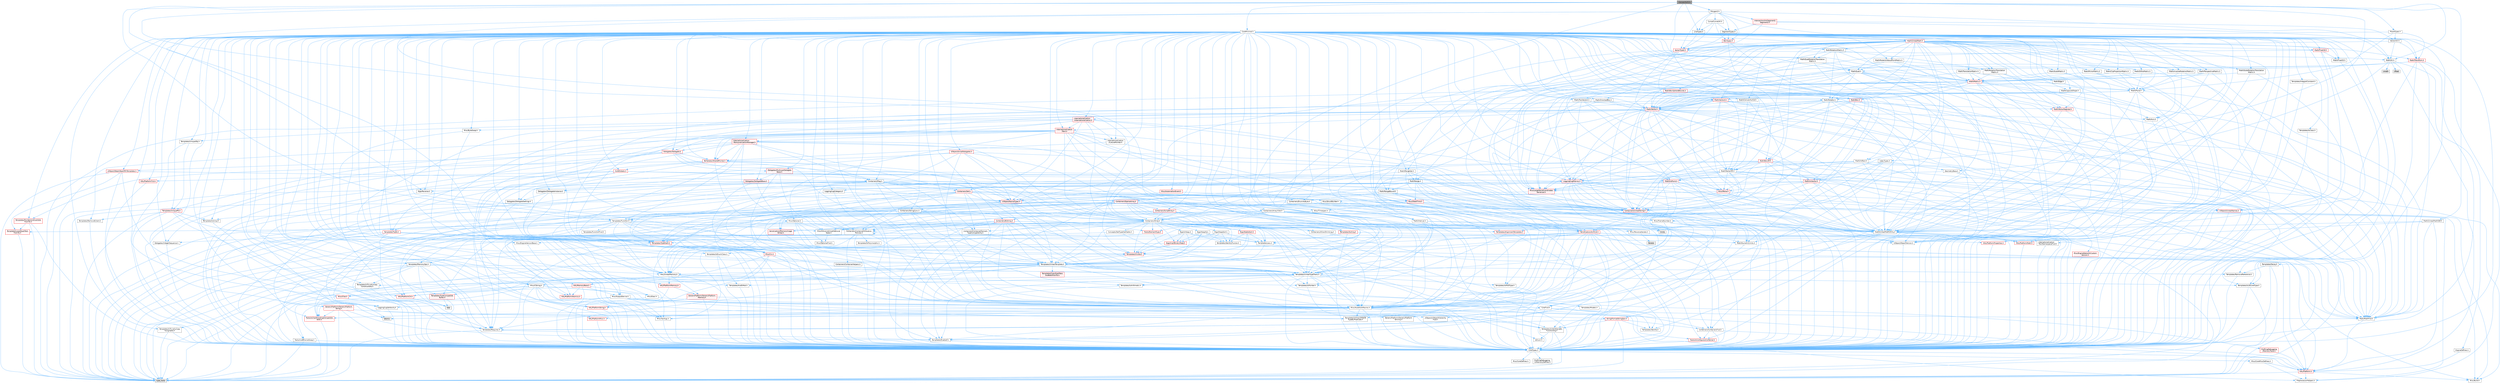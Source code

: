 digraph "ConvexHull2.h"
{
 // INTERACTIVE_SVG=YES
 // LATEX_PDF_SIZE
  bgcolor="transparent";
  edge [fontname=Helvetica,fontsize=10,labelfontname=Helvetica,labelfontsize=10];
  node [fontname=Helvetica,fontsize=10,shape=box,height=0.2,width=0.4];
  Node1 [id="Node000001",label="ConvexHull2.h",height=0.2,width=0.4,color="gray40", fillcolor="grey60", style="filled", fontcolor="black",tooltip=" "];
  Node1 -> Node2 [id="edge1_Node000001_Node000002",color="steelblue1",style="solid",tooltip=" "];
  Node2 [id="Node000002",label="Containers/Array.h",height=0.2,width=0.4,color="grey40", fillcolor="white", style="filled",URL="$df/dd0/Array_8h.html",tooltip=" "];
  Node2 -> Node3 [id="edge2_Node000002_Node000003",color="steelblue1",style="solid",tooltip=" "];
  Node3 [id="Node000003",label="CoreTypes.h",height=0.2,width=0.4,color="grey40", fillcolor="white", style="filled",URL="$dc/dec/CoreTypes_8h.html",tooltip=" "];
  Node3 -> Node4 [id="edge3_Node000003_Node000004",color="steelblue1",style="solid",tooltip=" "];
  Node4 [id="Node000004",label="HAL/Platform.h",height=0.2,width=0.4,color="red", fillcolor="#FFF0F0", style="filled",URL="$d9/dd0/Platform_8h.html",tooltip=" "];
  Node4 -> Node5 [id="edge4_Node000004_Node000005",color="steelblue1",style="solid",tooltip=" "];
  Node5 [id="Node000005",label="Misc/Build.h",height=0.2,width=0.4,color="grey40", fillcolor="white", style="filled",URL="$d3/dbb/Build_8h.html",tooltip=" "];
  Node4 -> Node7 [id="edge5_Node000004_Node000007",color="steelblue1",style="solid",tooltip=" "];
  Node7 [id="Node000007",label="type_traits",height=0.2,width=0.4,color="grey60", fillcolor="#E0E0E0", style="filled",tooltip=" "];
  Node4 -> Node8 [id="edge6_Node000004_Node000008",color="steelblue1",style="solid",tooltip=" "];
  Node8 [id="Node000008",label="PreprocessorHelpers.h",height=0.2,width=0.4,color="grey40", fillcolor="white", style="filled",URL="$db/ddb/PreprocessorHelpers_8h.html",tooltip=" "];
  Node3 -> Node14 [id="edge7_Node000003_Node000014",color="steelblue1",style="solid",tooltip=" "];
  Node14 [id="Node000014",label="ProfilingDebugging\l/UMemoryDefines.h",height=0.2,width=0.4,color="grey40", fillcolor="white", style="filled",URL="$d2/da2/UMemoryDefines_8h.html",tooltip=" "];
  Node3 -> Node15 [id="edge8_Node000003_Node000015",color="steelblue1",style="solid",tooltip=" "];
  Node15 [id="Node000015",label="Misc/CoreMiscDefines.h",height=0.2,width=0.4,color="grey40", fillcolor="white", style="filled",URL="$da/d38/CoreMiscDefines_8h.html",tooltip=" "];
  Node15 -> Node4 [id="edge9_Node000015_Node000004",color="steelblue1",style="solid",tooltip=" "];
  Node15 -> Node8 [id="edge10_Node000015_Node000008",color="steelblue1",style="solid",tooltip=" "];
  Node3 -> Node16 [id="edge11_Node000003_Node000016",color="steelblue1",style="solid",tooltip=" "];
  Node16 [id="Node000016",label="Misc/CoreDefines.h",height=0.2,width=0.4,color="grey40", fillcolor="white", style="filled",URL="$d3/dd2/CoreDefines_8h.html",tooltip=" "];
  Node2 -> Node17 [id="edge12_Node000002_Node000017",color="steelblue1",style="solid",tooltip=" "];
  Node17 [id="Node000017",label="Misc/AssertionMacros.h",height=0.2,width=0.4,color="grey40", fillcolor="white", style="filled",URL="$d0/dfa/AssertionMacros_8h.html",tooltip=" "];
  Node17 -> Node3 [id="edge13_Node000017_Node000003",color="steelblue1",style="solid",tooltip=" "];
  Node17 -> Node4 [id="edge14_Node000017_Node000004",color="steelblue1",style="solid",tooltip=" "];
  Node17 -> Node18 [id="edge15_Node000017_Node000018",color="steelblue1",style="solid",tooltip=" "];
  Node18 [id="Node000018",label="HAL/PlatformMisc.h",height=0.2,width=0.4,color="red", fillcolor="#FFF0F0", style="filled",URL="$d0/df5/PlatformMisc_8h.html",tooltip=" "];
  Node18 -> Node3 [id="edge16_Node000018_Node000003",color="steelblue1",style="solid",tooltip=" "];
  Node17 -> Node8 [id="edge17_Node000017_Node000008",color="steelblue1",style="solid",tooltip=" "];
  Node17 -> Node54 [id="edge18_Node000017_Node000054",color="steelblue1",style="solid",tooltip=" "];
  Node54 [id="Node000054",label="Templates/EnableIf.h",height=0.2,width=0.4,color="grey40", fillcolor="white", style="filled",URL="$d7/d60/EnableIf_8h.html",tooltip=" "];
  Node54 -> Node3 [id="edge19_Node000054_Node000003",color="steelblue1",style="solid",tooltip=" "];
  Node17 -> Node55 [id="edge20_Node000017_Node000055",color="steelblue1",style="solid",tooltip=" "];
  Node55 [id="Node000055",label="Templates/IsArrayOrRefOf\lTypeByPredicate.h",height=0.2,width=0.4,color="grey40", fillcolor="white", style="filled",URL="$d6/da1/IsArrayOrRefOfTypeByPredicate_8h.html",tooltip=" "];
  Node55 -> Node3 [id="edge21_Node000055_Node000003",color="steelblue1",style="solid",tooltip=" "];
  Node17 -> Node56 [id="edge22_Node000017_Node000056",color="steelblue1",style="solid",tooltip=" "];
  Node56 [id="Node000056",label="Templates/IsValidVariadic\lFunctionArg.h",height=0.2,width=0.4,color="grey40", fillcolor="white", style="filled",URL="$d0/dc8/IsValidVariadicFunctionArg_8h.html",tooltip=" "];
  Node56 -> Node3 [id="edge23_Node000056_Node000003",color="steelblue1",style="solid",tooltip=" "];
  Node56 -> Node57 [id="edge24_Node000056_Node000057",color="steelblue1",style="solid",tooltip=" "];
  Node57 [id="Node000057",label="IsEnum.h",height=0.2,width=0.4,color="grey40", fillcolor="white", style="filled",URL="$d4/de5/IsEnum_8h.html",tooltip=" "];
  Node56 -> Node7 [id="edge25_Node000056_Node000007",color="steelblue1",style="solid",tooltip=" "];
  Node17 -> Node58 [id="edge26_Node000017_Node000058",color="steelblue1",style="solid",tooltip=" "];
  Node58 [id="Node000058",label="Traits/IsCharEncodingCompatible\lWith.h",height=0.2,width=0.4,color="red", fillcolor="#FFF0F0", style="filled",URL="$df/dd1/IsCharEncodingCompatibleWith_8h.html",tooltip=" "];
  Node58 -> Node7 [id="edge27_Node000058_Node000007",color="steelblue1",style="solid",tooltip=" "];
  Node17 -> Node60 [id="edge28_Node000017_Node000060",color="steelblue1",style="solid",tooltip=" "];
  Node60 [id="Node000060",label="Misc/VarArgs.h",height=0.2,width=0.4,color="grey40", fillcolor="white", style="filled",URL="$d5/d6f/VarArgs_8h.html",tooltip=" "];
  Node60 -> Node3 [id="edge29_Node000060_Node000003",color="steelblue1",style="solid",tooltip=" "];
  Node17 -> Node61 [id="edge30_Node000017_Node000061",color="steelblue1",style="solid",tooltip=" "];
  Node61 [id="Node000061",label="String/FormatStringSan.h",height=0.2,width=0.4,color="red", fillcolor="#FFF0F0", style="filled",URL="$d3/d8b/FormatStringSan_8h.html",tooltip=" "];
  Node61 -> Node7 [id="edge31_Node000061_Node000007",color="steelblue1",style="solid",tooltip=" "];
  Node61 -> Node3 [id="edge32_Node000061_Node000003",color="steelblue1",style="solid",tooltip=" "];
  Node61 -> Node62 [id="edge33_Node000061_Node000062",color="steelblue1",style="solid",tooltip=" "];
  Node62 [id="Node000062",label="Templates/Requires.h",height=0.2,width=0.4,color="grey40", fillcolor="white", style="filled",URL="$dc/d96/Requires_8h.html",tooltip=" "];
  Node62 -> Node54 [id="edge34_Node000062_Node000054",color="steelblue1",style="solid",tooltip=" "];
  Node62 -> Node7 [id="edge35_Node000062_Node000007",color="steelblue1",style="solid",tooltip=" "];
  Node61 -> Node63 [id="edge36_Node000061_Node000063",color="steelblue1",style="solid",tooltip=" "];
  Node63 [id="Node000063",label="Templates/Identity.h",height=0.2,width=0.4,color="grey40", fillcolor="white", style="filled",URL="$d0/dd5/Identity_8h.html",tooltip=" "];
  Node61 -> Node56 [id="edge37_Node000061_Node000056",color="steelblue1",style="solid",tooltip=" "];
  Node61 -> Node26 [id="edge38_Node000061_Node000026",color="steelblue1",style="solid",tooltip=" "];
  Node26 [id="Node000026",label="Containers/ContainersFwd.h",height=0.2,width=0.4,color="grey40", fillcolor="white", style="filled",URL="$d4/d0a/ContainersFwd_8h.html",tooltip=" "];
  Node26 -> Node4 [id="edge39_Node000026_Node000004",color="steelblue1",style="solid",tooltip=" "];
  Node26 -> Node3 [id="edge40_Node000026_Node000003",color="steelblue1",style="solid",tooltip=" "];
  Node26 -> Node23 [id="edge41_Node000026_Node000023",color="steelblue1",style="solid",tooltip=" "];
  Node23 [id="Node000023",label="Traits/IsContiguousContainer.h",height=0.2,width=0.4,color="red", fillcolor="#FFF0F0", style="filled",URL="$d5/d3c/IsContiguousContainer_8h.html",tooltip=" "];
  Node23 -> Node3 [id="edge42_Node000023_Node000003",color="steelblue1",style="solid",tooltip=" "];
  Node17 -> Node67 [id="edge43_Node000017_Node000067",color="steelblue1",style="solid",tooltip=" "];
  Node67 [id="Node000067",label="atomic",height=0.2,width=0.4,color="grey60", fillcolor="#E0E0E0", style="filled",tooltip=" "];
  Node2 -> Node68 [id="edge44_Node000002_Node000068",color="steelblue1",style="solid",tooltip=" "];
  Node68 [id="Node000068",label="Misc/IntrusiveUnsetOptional\lState.h",height=0.2,width=0.4,color="grey40", fillcolor="white", style="filled",URL="$d2/d0a/IntrusiveUnsetOptionalState_8h.html",tooltip=" "];
  Node68 -> Node69 [id="edge45_Node000068_Node000069",color="steelblue1",style="solid",tooltip=" "];
  Node69 [id="Node000069",label="Misc/OptionalFwd.h",height=0.2,width=0.4,color="grey40", fillcolor="white", style="filled",URL="$dc/d50/OptionalFwd_8h.html",tooltip=" "];
  Node2 -> Node70 [id="edge46_Node000002_Node000070",color="steelblue1",style="solid",tooltip=" "];
  Node70 [id="Node000070",label="Misc/ReverseIterate.h",height=0.2,width=0.4,color="grey40", fillcolor="white", style="filled",URL="$db/de3/ReverseIterate_8h.html",tooltip=" "];
  Node70 -> Node4 [id="edge47_Node000070_Node000004",color="steelblue1",style="solid",tooltip=" "];
  Node70 -> Node71 [id="edge48_Node000070_Node000071",color="steelblue1",style="solid",tooltip=" "];
  Node71 [id="Node000071",label="iterator",height=0.2,width=0.4,color="grey60", fillcolor="#E0E0E0", style="filled",tooltip=" "];
  Node2 -> Node72 [id="edge49_Node000002_Node000072",color="steelblue1",style="solid",tooltip=" "];
  Node72 [id="Node000072",label="HAL/UnrealMemory.h",height=0.2,width=0.4,color="grey40", fillcolor="white", style="filled",URL="$d9/d96/UnrealMemory_8h.html",tooltip=" "];
  Node72 -> Node3 [id="edge50_Node000072_Node000003",color="steelblue1",style="solid",tooltip=" "];
  Node72 -> Node73 [id="edge51_Node000072_Node000073",color="steelblue1",style="solid",tooltip=" "];
  Node73 [id="Node000073",label="GenericPlatform/GenericPlatform\lMemory.h",height=0.2,width=0.4,color="red", fillcolor="#FFF0F0", style="filled",URL="$dd/d22/GenericPlatformMemory_8h.html",tooltip=" "];
  Node73 -> Node25 [id="edge52_Node000073_Node000025",color="steelblue1",style="solid",tooltip=" "];
  Node25 [id="Node000025",label="CoreFwd.h",height=0.2,width=0.4,color="grey40", fillcolor="white", style="filled",URL="$d1/d1e/CoreFwd_8h.html",tooltip=" "];
  Node25 -> Node3 [id="edge53_Node000025_Node000003",color="steelblue1",style="solid",tooltip=" "];
  Node25 -> Node26 [id="edge54_Node000025_Node000026",color="steelblue1",style="solid",tooltip=" "];
  Node25 -> Node27 [id="edge55_Node000025_Node000027",color="steelblue1",style="solid",tooltip=" "];
  Node27 [id="Node000027",label="Math/MathFwd.h",height=0.2,width=0.4,color="grey40", fillcolor="white", style="filled",URL="$d2/d10/MathFwd_8h.html",tooltip=" "];
  Node27 -> Node4 [id="edge56_Node000027_Node000004",color="steelblue1",style="solid",tooltip=" "];
  Node25 -> Node28 [id="edge57_Node000025_Node000028",color="steelblue1",style="solid",tooltip=" "];
  Node28 [id="Node000028",label="UObject/UObjectHierarchy\lFwd.h",height=0.2,width=0.4,color="grey40", fillcolor="white", style="filled",URL="$d3/d13/UObjectHierarchyFwd_8h.html",tooltip=" "];
  Node73 -> Node3 [id="edge58_Node000073_Node000003",color="steelblue1",style="solid",tooltip=" "];
  Node73 -> Node74 [id="edge59_Node000073_Node000074",color="steelblue1",style="solid",tooltip=" "];
  Node74 [id="Node000074",label="HAL/PlatformString.h",height=0.2,width=0.4,color="red", fillcolor="#FFF0F0", style="filled",URL="$db/db5/PlatformString_8h.html",tooltip=" "];
  Node74 -> Node3 [id="edge60_Node000074_Node000003",color="steelblue1",style="solid",tooltip=" "];
  Node72 -> Node76 [id="edge61_Node000072_Node000076",color="steelblue1",style="solid",tooltip=" "];
  Node76 [id="Node000076",label="HAL/MemoryBase.h",height=0.2,width=0.4,color="red", fillcolor="#FFF0F0", style="filled",URL="$d6/d9f/MemoryBase_8h.html",tooltip=" "];
  Node76 -> Node3 [id="edge62_Node000076_Node000003",color="steelblue1",style="solid",tooltip=" "];
  Node76 -> Node47 [id="edge63_Node000076_Node000047",color="steelblue1",style="solid",tooltip=" "];
  Node47 [id="Node000047",label="HAL/PlatformAtomics.h",height=0.2,width=0.4,color="red", fillcolor="#FFF0F0", style="filled",URL="$d3/d36/PlatformAtomics_8h.html",tooltip=" "];
  Node47 -> Node3 [id="edge64_Node000047_Node000003",color="steelblue1",style="solid",tooltip=" "];
  Node76 -> Node30 [id="edge65_Node000076_Node000030",color="steelblue1",style="solid",tooltip=" "];
  Node30 [id="Node000030",label="HAL/PlatformCrt.h",height=0.2,width=0.4,color="red", fillcolor="#FFF0F0", style="filled",URL="$d8/d75/PlatformCrt_8h.html",tooltip=" "];
  Node30 -> Node31 [id="edge66_Node000030_Node000031",color="steelblue1",style="solid",tooltip=" "];
  Node31 [id="Node000031",label="new",height=0.2,width=0.4,color="grey60", fillcolor="#E0E0E0", style="filled",tooltip=" "];
  Node76 -> Node77 [id="edge67_Node000076_Node000077",color="steelblue1",style="solid",tooltip=" "];
  Node77 [id="Node000077",label="Misc/Exec.h",height=0.2,width=0.4,color="grey40", fillcolor="white", style="filled",URL="$de/ddb/Exec_8h.html",tooltip=" "];
  Node77 -> Node3 [id="edge68_Node000077_Node000003",color="steelblue1",style="solid",tooltip=" "];
  Node77 -> Node17 [id="edge69_Node000077_Node000017",color="steelblue1",style="solid",tooltip=" "];
  Node76 -> Node78 [id="edge70_Node000076_Node000078",color="steelblue1",style="solid",tooltip=" "];
  Node78 [id="Node000078",label="Misc/OutputDevice.h",height=0.2,width=0.4,color="grey40", fillcolor="white", style="filled",URL="$d7/d32/OutputDevice_8h.html",tooltip=" "];
  Node78 -> Node25 [id="edge71_Node000078_Node000025",color="steelblue1",style="solid",tooltip=" "];
  Node78 -> Node3 [id="edge72_Node000078_Node000003",color="steelblue1",style="solid",tooltip=" "];
  Node78 -> Node79 [id="edge73_Node000078_Node000079",color="steelblue1",style="solid",tooltip=" "];
  Node79 [id="Node000079",label="Logging/LogVerbosity.h",height=0.2,width=0.4,color="grey40", fillcolor="white", style="filled",URL="$d2/d8f/LogVerbosity_8h.html",tooltip=" "];
  Node79 -> Node3 [id="edge74_Node000079_Node000003",color="steelblue1",style="solid",tooltip=" "];
  Node78 -> Node60 [id="edge75_Node000078_Node000060",color="steelblue1",style="solid",tooltip=" "];
  Node78 -> Node55 [id="edge76_Node000078_Node000055",color="steelblue1",style="solid",tooltip=" "];
  Node78 -> Node56 [id="edge77_Node000078_Node000056",color="steelblue1",style="solid",tooltip=" "];
  Node78 -> Node58 [id="edge78_Node000078_Node000058",color="steelblue1",style="solid",tooltip=" "];
  Node72 -> Node89 [id="edge79_Node000072_Node000089",color="steelblue1",style="solid",tooltip=" "];
  Node89 [id="Node000089",label="HAL/PlatformMemory.h",height=0.2,width=0.4,color="red", fillcolor="#FFF0F0", style="filled",URL="$de/d68/PlatformMemory_8h.html",tooltip=" "];
  Node89 -> Node3 [id="edge80_Node000089_Node000003",color="steelblue1",style="solid",tooltip=" "];
  Node89 -> Node73 [id="edge81_Node000089_Node000073",color="steelblue1",style="solid",tooltip=" "];
  Node72 -> Node91 [id="edge82_Node000072_Node000091",color="steelblue1",style="solid",tooltip=" "];
  Node91 [id="Node000091",label="ProfilingDebugging\l/MemoryTrace.h",height=0.2,width=0.4,color="red", fillcolor="#FFF0F0", style="filled",URL="$da/dd7/MemoryTrace_8h.html",tooltip=" "];
  Node91 -> Node4 [id="edge83_Node000091_Node000004",color="steelblue1",style="solid",tooltip=" "];
  Node72 -> Node92 [id="edge84_Node000072_Node000092",color="steelblue1",style="solid",tooltip=" "];
  Node92 [id="Node000092",label="Templates/IsPointer.h",height=0.2,width=0.4,color="grey40", fillcolor="white", style="filled",URL="$d7/d05/IsPointer_8h.html",tooltip=" "];
  Node92 -> Node3 [id="edge85_Node000092_Node000003",color="steelblue1",style="solid",tooltip=" "];
  Node2 -> Node93 [id="edge86_Node000002_Node000093",color="steelblue1",style="solid",tooltip=" "];
  Node93 [id="Node000093",label="Templates/UnrealTypeTraits.h",height=0.2,width=0.4,color="grey40", fillcolor="white", style="filled",URL="$d2/d2d/UnrealTypeTraits_8h.html",tooltip=" "];
  Node93 -> Node3 [id="edge87_Node000093_Node000003",color="steelblue1",style="solid",tooltip=" "];
  Node93 -> Node92 [id="edge88_Node000093_Node000092",color="steelblue1",style="solid",tooltip=" "];
  Node93 -> Node17 [id="edge89_Node000093_Node000017",color="steelblue1",style="solid",tooltip=" "];
  Node93 -> Node85 [id="edge90_Node000093_Node000085",color="steelblue1",style="solid",tooltip=" "];
  Node85 [id="Node000085",label="Templates/AndOrNot.h",height=0.2,width=0.4,color="grey40", fillcolor="white", style="filled",URL="$db/d0a/AndOrNot_8h.html",tooltip=" "];
  Node85 -> Node3 [id="edge91_Node000085_Node000003",color="steelblue1",style="solid",tooltip=" "];
  Node93 -> Node54 [id="edge92_Node000093_Node000054",color="steelblue1",style="solid",tooltip=" "];
  Node93 -> Node94 [id="edge93_Node000093_Node000094",color="steelblue1",style="solid",tooltip=" "];
  Node94 [id="Node000094",label="Templates/IsArithmetic.h",height=0.2,width=0.4,color="grey40", fillcolor="white", style="filled",URL="$d2/d5d/IsArithmetic_8h.html",tooltip=" "];
  Node94 -> Node3 [id="edge94_Node000094_Node000003",color="steelblue1",style="solid",tooltip=" "];
  Node93 -> Node57 [id="edge95_Node000093_Node000057",color="steelblue1",style="solid",tooltip=" "];
  Node93 -> Node95 [id="edge96_Node000093_Node000095",color="steelblue1",style="solid",tooltip=" "];
  Node95 [id="Node000095",label="Templates/Models.h",height=0.2,width=0.4,color="grey40", fillcolor="white", style="filled",URL="$d3/d0c/Models_8h.html",tooltip=" "];
  Node95 -> Node63 [id="edge97_Node000095_Node000063",color="steelblue1",style="solid",tooltip=" "];
  Node93 -> Node96 [id="edge98_Node000093_Node000096",color="steelblue1",style="solid",tooltip=" "];
  Node96 [id="Node000096",label="Templates/IsPODType.h",height=0.2,width=0.4,color="grey40", fillcolor="white", style="filled",URL="$d7/db1/IsPODType_8h.html",tooltip=" "];
  Node96 -> Node3 [id="edge99_Node000096_Node000003",color="steelblue1",style="solid",tooltip=" "];
  Node93 -> Node97 [id="edge100_Node000093_Node000097",color="steelblue1",style="solid",tooltip=" "];
  Node97 [id="Node000097",label="Templates/IsUECoreType.h",height=0.2,width=0.4,color="grey40", fillcolor="white", style="filled",URL="$d1/db8/IsUECoreType_8h.html",tooltip=" "];
  Node97 -> Node3 [id="edge101_Node000097_Node000003",color="steelblue1",style="solid",tooltip=" "];
  Node97 -> Node7 [id="edge102_Node000097_Node000007",color="steelblue1",style="solid",tooltip=" "];
  Node93 -> Node86 [id="edge103_Node000093_Node000086",color="steelblue1",style="solid",tooltip=" "];
  Node86 [id="Node000086",label="Templates/IsTriviallyCopy\lConstructible.h",height=0.2,width=0.4,color="grey40", fillcolor="white", style="filled",URL="$d3/d78/IsTriviallyCopyConstructible_8h.html",tooltip=" "];
  Node86 -> Node3 [id="edge104_Node000086_Node000003",color="steelblue1",style="solid",tooltip=" "];
  Node86 -> Node7 [id="edge105_Node000086_Node000007",color="steelblue1",style="solid",tooltip=" "];
  Node2 -> Node98 [id="edge106_Node000002_Node000098",color="steelblue1",style="solid",tooltip=" "];
  Node98 [id="Node000098",label="Templates/UnrealTemplate.h",height=0.2,width=0.4,color="grey40", fillcolor="white", style="filled",URL="$d4/d24/UnrealTemplate_8h.html",tooltip=" "];
  Node98 -> Node3 [id="edge107_Node000098_Node000003",color="steelblue1",style="solid",tooltip=" "];
  Node98 -> Node92 [id="edge108_Node000098_Node000092",color="steelblue1",style="solid",tooltip=" "];
  Node98 -> Node72 [id="edge109_Node000098_Node000072",color="steelblue1",style="solid",tooltip=" "];
  Node98 -> Node99 [id="edge110_Node000098_Node000099",color="steelblue1",style="solid",tooltip=" "];
  Node99 [id="Node000099",label="Templates/CopyQualifiers\lAndRefsFromTo.h",height=0.2,width=0.4,color="red", fillcolor="#FFF0F0", style="filled",URL="$d3/db3/CopyQualifiersAndRefsFromTo_8h.html",tooltip=" "];
  Node98 -> Node93 [id="edge111_Node000098_Node000093",color="steelblue1",style="solid",tooltip=" "];
  Node98 -> Node101 [id="edge112_Node000098_Node000101",color="steelblue1",style="solid",tooltip=" "];
  Node101 [id="Node000101",label="Templates/RemoveReference.h",height=0.2,width=0.4,color="grey40", fillcolor="white", style="filled",URL="$da/dbe/RemoveReference_8h.html",tooltip=" "];
  Node101 -> Node3 [id="edge113_Node000101_Node000003",color="steelblue1",style="solid",tooltip=" "];
  Node98 -> Node62 [id="edge114_Node000098_Node000062",color="steelblue1",style="solid",tooltip=" "];
  Node98 -> Node102 [id="edge115_Node000098_Node000102",color="steelblue1",style="solid",tooltip=" "];
  Node102 [id="Node000102",label="Templates/TypeCompatible\lBytes.h",height=0.2,width=0.4,color="red", fillcolor="#FFF0F0", style="filled",URL="$df/d0a/TypeCompatibleBytes_8h.html",tooltip=" "];
  Node102 -> Node3 [id="edge116_Node000102_Node000003",color="steelblue1",style="solid",tooltip=" "];
  Node102 -> Node31 [id="edge117_Node000102_Node000031",color="steelblue1",style="solid",tooltip=" "];
  Node102 -> Node7 [id="edge118_Node000102_Node000007",color="steelblue1",style="solid",tooltip=" "];
  Node98 -> Node63 [id="edge119_Node000098_Node000063",color="steelblue1",style="solid",tooltip=" "];
  Node98 -> Node23 [id="edge120_Node000098_Node000023",color="steelblue1",style="solid",tooltip=" "];
  Node98 -> Node103 [id="edge121_Node000098_Node000103",color="steelblue1",style="solid",tooltip=" "];
  Node103 [id="Node000103",label="Traits/UseBitwiseSwap.h",height=0.2,width=0.4,color="grey40", fillcolor="white", style="filled",URL="$db/df3/UseBitwiseSwap_8h.html",tooltip=" "];
  Node103 -> Node3 [id="edge122_Node000103_Node000003",color="steelblue1",style="solid",tooltip=" "];
  Node103 -> Node7 [id="edge123_Node000103_Node000007",color="steelblue1",style="solid",tooltip=" "];
  Node98 -> Node7 [id="edge124_Node000098_Node000007",color="steelblue1",style="solid",tooltip=" "];
  Node2 -> Node104 [id="edge125_Node000002_Node000104",color="steelblue1",style="solid",tooltip=" "];
  Node104 [id="Node000104",label="Containers/AllowShrinking.h",height=0.2,width=0.4,color="grey40", fillcolor="white", style="filled",URL="$d7/d1a/AllowShrinking_8h.html",tooltip=" "];
  Node104 -> Node3 [id="edge126_Node000104_Node000003",color="steelblue1",style="solid",tooltip=" "];
  Node2 -> Node105 [id="edge127_Node000002_Node000105",color="steelblue1",style="solid",tooltip=" "];
  Node105 [id="Node000105",label="Containers/ContainerAllocation\lPolicies.h",height=0.2,width=0.4,color="grey40", fillcolor="white", style="filled",URL="$d7/dff/ContainerAllocationPolicies_8h.html",tooltip=" "];
  Node105 -> Node3 [id="edge128_Node000105_Node000003",color="steelblue1",style="solid",tooltip=" "];
  Node105 -> Node106 [id="edge129_Node000105_Node000106",color="steelblue1",style="solid",tooltip=" "];
  Node106 [id="Node000106",label="Containers/ContainerHelpers.h",height=0.2,width=0.4,color="grey40", fillcolor="white", style="filled",URL="$d7/d33/ContainerHelpers_8h.html",tooltip=" "];
  Node106 -> Node3 [id="edge130_Node000106_Node000003",color="steelblue1",style="solid",tooltip=" "];
  Node105 -> Node105 [id="edge131_Node000105_Node000105",color="steelblue1",style="solid",tooltip=" "];
  Node105 -> Node107 [id="edge132_Node000105_Node000107",color="steelblue1",style="solid",tooltip=" "];
  Node107 [id="Node000107",label="HAL/PlatformMath.h",height=0.2,width=0.4,color="red", fillcolor="#FFF0F0", style="filled",URL="$dc/d53/PlatformMath_8h.html",tooltip=" "];
  Node107 -> Node3 [id="edge133_Node000107_Node000003",color="steelblue1",style="solid",tooltip=" "];
  Node105 -> Node72 [id="edge134_Node000105_Node000072",color="steelblue1",style="solid",tooltip=" "];
  Node105 -> Node40 [id="edge135_Node000105_Node000040",color="steelblue1",style="solid",tooltip=" "];
  Node40 [id="Node000040",label="Math/NumericLimits.h",height=0.2,width=0.4,color="grey40", fillcolor="white", style="filled",URL="$df/d1b/NumericLimits_8h.html",tooltip=" "];
  Node40 -> Node3 [id="edge136_Node000040_Node000003",color="steelblue1",style="solid",tooltip=" "];
  Node105 -> Node17 [id="edge137_Node000105_Node000017",color="steelblue1",style="solid",tooltip=" "];
  Node105 -> Node115 [id="edge138_Node000105_Node000115",color="steelblue1",style="solid",tooltip=" "];
  Node115 [id="Node000115",label="Templates/IsPolymorphic.h",height=0.2,width=0.4,color="grey40", fillcolor="white", style="filled",URL="$dc/d20/IsPolymorphic_8h.html",tooltip=" "];
  Node105 -> Node116 [id="edge139_Node000105_Node000116",color="steelblue1",style="solid",tooltip=" "];
  Node116 [id="Node000116",label="Templates/MemoryOps.h",height=0.2,width=0.4,color="grey40", fillcolor="white", style="filled",URL="$db/dea/MemoryOps_8h.html",tooltip=" "];
  Node116 -> Node3 [id="edge140_Node000116_Node000003",color="steelblue1",style="solid",tooltip=" "];
  Node116 -> Node72 [id="edge141_Node000116_Node000072",color="steelblue1",style="solid",tooltip=" "];
  Node116 -> Node87 [id="edge142_Node000116_Node000087",color="steelblue1",style="solid",tooltip=" "];
  Node87 [id="Node000087",label="Templates/IsTriviallyCopy\lAssignable.h",height=0.2,width=0.4,color="grey40", fillcolor="white", style="filled",URL="$d2/df2/IsTriviallyCopyAssignable_8h.html",tooltip=" "];
  Node87 -> Node3 [id="edge143_Node000087_Node000003",color="steelblue1",style="solid",tooltip=" "];
  Node87 -> Node7 [id="edge144_Node000087_Node000007",color="steelblue1",style="solid",tooltip=" "];
  Node116 -> Node86 [id="edge145_Node000116_Node000086",color="steelblue1",style="solid",tooltip=" "];
  Node116 -> Node62 [id="edge146_Node000116_Node000062",color="steelblue1",style="solid",tooltip=" "];
  Node116 -> Node93 [id="edge147_Node000116_Node000093",color="steelblue1",style="solid",tooltip=" "];
  Node116 -> Node103 [id="edge148_Node000116_Node000103",color="steelblue1",style="solid",tooltip=" "];
  Node116 -> Node31 [id="edge149_Node000116_Node000031",color="steelblue1",style="solid",tooltip=" "];
  Node116 -> Node7 [id="edge150_Node000116_Node000007",color="steelblue1",style="solid",tooltip=" "];
  Node105 -> Node102 [id="edge151_Node000105_Node000102",color="steelblue1",style="solid",tooltip=" "];
  Node105 -> Node7 [id="edge152_Node000105_Node000007",color="steelblue1",style="solid",tooltip=" "];
  Node2 -> Node117 [id="edge153_Node000002_Node000117",color="steelblue1",style="solid",tooltip=" "];
  Node117 [id="Node000117",label="Containers/ContainerElement\lTypeCompatibility.h",height=0.2,width=0.4,color="grey40", fillcolor="white", style="filled",URL="$df/ddf/ContainerElementTypeCompatibility_8h.html",tooltip=" "];
  Node117 -> Node3 [id="edge154_Node000117_Node000003",color="steelblue1",style="solid",tooltip=" "];
  Node117 -> Node93 [id="edge155_Node000117_Node000093",color="steelblue1",style="solid",tooltip=" "];
  Node2 -> Node118 [id="edge156_Node000002_Node000118",color="steelblue1",style="solid",tooltip=" "];
  Node118 [id="Node000118",label="Serialization/Archive.h",height=0.2,width=0.4,color="red", fillcolor="#FFF0F0", style="filled",URL="$d7/d3b/Archive_8h.html",tooltip=" "];
  Node118 -> Node25 [id="edge157_Node000118_Node000025",color="steelblue1",style="solid",tooltip=" "];
  Node118 -> Node3 [id="edge158_Node000118_Node000003",color="steelblue1",style="solid",tooltip=" "];
  Node118 -> Node119 [id="edge159_Node000118_Node000119",color="steelblue1",style="solid",tooltip=" "];
  Node119 [id="Node000119",label="HAL/PlatformProperties.h",height=0.2,width=0.4,color="red", fillcolor="#FFF0F0", style="filled",URL="$d9/db0/PlatformProperties_8h.html",tooltip=" "];
  Node119 -> Node3 [id="edge160_Node000119_Node000003",color="steelblue1",style="solid",tooltip=" "];
  Node118 -> Node122 [id="edge161_Node000118_Node000122",color="steelblue1",style="solid",tooltip=" "];
  Node122 [id="Node000122",label="Internationalization\l/TextNamespaceFwd.h",height=0.2,width=0.4,color="grey40", fillcolor="white", style="filled",URL="$d8/d97/TextNamespaceFwd_8h.html",tooltip=" "];
  Node122 -> Node3 [id="edge162_Node000122_Node000003",color="steelblue1",style="solid",tooltip=" "];
  Node118 -> Node27 [id="edge163_Node000118_Node000027",color="steelblue1",style="solid",tooltip=" "];
  Node118 -> Node17 [id="edge164_Node000118_Node000017",color="steelblue1",style="solid",tooltip=" "];
  Node118 -> Node5 [id="edge165_Node000118_Node000005",color="steelblue1",style="solid",tooltip=" "];
  Node118 -> Node123 [id="edge166_Node000118_Node000123",color="steelblue1",style="solid",tooltip=" "];
  Node123 [id="Node000123",label="Misc/EngineVersionBase.h",height=0.2,width=0.4,color="grey40", fillcolor="white", style="filled",URL="$d5/d2b/EngineVersionBase_8h.html",tooltip=" "];
  Node123 -> Node3 [id="edge167_Node000123_Node000003",color="steelblue1",style="solid",tooltip=" "];
  Node118 -> Node60 [id="edge168_Node000118_Node000060",color="steelblue1",style="solid",tooltip=" "];
  Node118 -> Node54 [id="edge169_Node000118_Node000054",color="steelblue1",style="solid",tooltip=" "];
  Node118 -> Node55 [id="edge170_Node000118_Node000055",color="steelblue1",style="solid",tooltip=" "];
  Node118 -> Node126 [id="edge171_Node000118_Node000126",color="steelblue1",style="solid",tooltip=" "];
  Node126 [id="Node000126",label="Templates/IsEnumClass.h",height=0.2,width=0.4,color="grey40", fillcolor="white", style="filled",URL="$d7/d15/IsEnumClass_8h.html",tooltip=" "];
  Node126 -> Node3 [id="edge172_Node000126_Node000003",color="steelblue1",style="solid",tooltip=" "];
  Node126 -> Node85 [id="edge173_Node000126_Node000085",color="steelblue1",style="solid",tooltip=" "];
  Node118 -> Node56 [id="edge174_Node000118_Node000056",color="steelblue1",style="solid",tooltip=" "];
  Node118 -> Node98 [id="edge175_Node000118_Node000098",color="steelblue1",style="solid",tooltip=" "];
  Node118 -> Node58 [id="edge176_Node000118_Node000058",color="steelblue1",style="solid",tooltip=" "];
  Node118 -> Node127 [id="edge177_Node000118_Node000127",color="steelblue1",style="solid",tooltip=" "];
  Node127 [id="Node000127",label="UObject/ObjectVersion.h",height=0.2,width=0.4,color="grey40", fillcolor="white", style="filled",URL="$da/d63/ObjectVersion_8h.html",tooltip=" "];
  Node127 -> Node3 [id="edge178_Node000127_Node000003",color="steelblue1",style="solid",tooltip=" "];
  Node2 -> Node128 [id="edge179_Node000002_Node000128",color="steelblue1",style="solid",tooltip=" "];
  Node128 [id="Node000128",label="Serialization/MemoryImage\lWriter.h",height=0.2,width=0.4,color="red", fillcolor="#FFF0F0", style="filled",URL="$d0/d08/MemoryImageWriter_8h.html",tooltip=" "];
  Node128 -> Node3 [id="edge180_Node000128_Node000003",color="steelblue1",style="solid",tooltip=" "];
  Node2 -> Node142 [id="edge181_Node000002_Node000142",color="steelblue1",style="solid",tooltip=" "];
  Node142 [id="Node000142",label="Algo/Heapify.h",height=0.2,width=0.4,color="grey40", fillcolor="white", style="filled",URL="$d0/d2a/Heapify_8h.html",tooltip=" "];
  Node142 -> Node143 [id="edge182_Node000142_Node000143",color="steelblue1",style="solid",tooltip=" "];
  Node143 [id="Node000143",label="Algo/Impl/BinaryHeap.h",height=0.2,width=0.4,color="red", fillcolor="#FFF0F0", style="filled",URL="$d7/da3/Algo_2Impl_2BinaryHeap_8h.html",tooltip=" "];
  Node143 -> Node144 [id="edge183_Node000143_Node000144",color="steelblue1",style="solid",tooltip=" "];
  Node144 [id="Node000144",label="Templates/Invoke.h",height=0.2,width=0.4,color="red", fillcolor="#FFF0F0", style="filled",URL="$d7/deb/Invoke_8h.html",tooltip=" "];
  Node144 -> Node3 [id="edge184_Node000144_Node000003",color="steelblue1",style="solid",tooltip=" "];
  Node144 -> Node98 [id="edge185_Node000144_Node000098",color="steelblue1",style="solid",tooltip=" "];
  Node144 -> Node7 [id="edge186_Node000144_Node000007",color="steelblue1",style="solid",tooltip=" "];
  Node143 -> Node7 [id="edge187_Node000143_Node000007",color="steelblue1",style="solid",tooltip=" "];
  Node142 -> Node148 [id="edge188_Node000142_Node000148",color="steelblue1",style="solid",tooltip=" "];
  Node148 [id="Node000148",label="Templates/IdentityFunctor.h",height=0.2,width=0.4,color="grey40", fillcolor="white", style="filled",URL="$d7/d2e/IdentityFunctor_8h.html",tooltip=" "];
  Node148 -> Node4 [id="edge189_Node000148_Node000004",color="steelblue1",style="solid",tooltip=" "];
  Node142 -> Node144 [id="edge190_Node000142_Node000144",color="steelblue1",style="solid",tooltip=" "];
  Node142 -> Node149 [id="edge191_Node000142_Node000149",color="steelblue1",style="solid",tooltip=" "];
  Node149 [id="Node000149",label="Templates/Less.h",height=0.2,width=0.4,color="grey40", fillcolor="white", style="filled",URL="$de/dc8/Less_8h.html",tooltip=" "];
  Node149 -> Node3 [id="edge192_Node000149_Node000003",color="steelblue1",style="solid",tooltip=" "];
  Node149 -> Node98 [id="edge193_Node000149_Node000098",color="steelblue1",style="solid",tooltip=" "];
  Node142 -> Node98 [id="edge194_Node000142_Node000098",color="steelblue1",style="solid",tooltip=" "];
  Node2 -> Node150 [id="edge195_Node000002_Node000150",color="steelblue1",style="solid",tooltip=" "];
  Node150 [id="Node000150",label="Algo/HeapSort.h",height=0.2,width=0.4,color="grey40", fillcolor="white", style="filled",URL="$d3/d92/HeapSort_8h.html",tooltip=" "];
  Node150 -> Node143 [id="edge196_Node000150_Node000143",color="steelblue1",style="solid",tooltip=" "];
  Node150 -> Node148 [id="edge197_Node000150_Node000148",color="steelblue1",style="solid",tooltip=" "];
  Node150 -> Node149 [id="edge198_Node000150_Node000149",color="steelblue1",style="solid",tooltip=" "];
  Node150 -> Node98 [id="edge199_Node000150_Node000098",color="steelblue1",style="solid",tooltip=" "];
  Node2 -> Node151 [id="edge200_Node000002_Node000151",color="steelblue1",style="solid",tooltip=" "];
  Node151 [id="Node000151",label="Algo/IsHeap.h",height=0.2,width=0.4,color="grey40", fillcolor="white", style="filled",URL="$de/d32/IsHeap_8h.html",tooltip=" "];
  Node151 -> Node143 [id="edge201_Node000151_Node000143",color="steelblue1",style="solid",tooltip=" "];
  Node151 -> Node148 [id="edge202_Node000151_Node000148",color="steelblue1",style="solid",tooltip=" "];
  Node151 -> Node144 [id="edge203_Node000151_Node000144",color="steelblue1",style="solid",tooltip=" "];
  Node151 -> Node149 [id="edge204_Node000151_Node000149",color="steelblue1",style="solid",tooltip=" "];
  Node151 -> Node98 [id="edge205_Node000151_Node000098",color="steelblue1",style="solid",tooltip=" "];
  Node2 -> Node143 [id="edge206_Node000002_Node000143",color="steelblue1",style="solid",tooltip=" "];
  Node2 -> Node152 [id="edge207_Node000002_Node000152",color="steelblue1",style="solid",tooltip=" "];
  Node152 [id="Node000152",label="Algo/StableSort.h",height=0.2,width=0.4,color="red", fillcolor="#FFF0F0", style="filled",URL="$d7/d3c/StableSort_8h.html",tooltip=" "];
  Node152 -> Node148 [id="edge208_Node000152_Node000148",color="steelblue1",style="solid",tooltip=" "];
  Node152 -> Node144 [id="edge209_Node000152_Node000144",color="steelblue1",style="solid",tooltip=" "];
  Node152 -> Node149 [id="edge210_Node000152_Node000149",color="steelblue1",style="solid",tooltip=" "];
  Node152 -> Node98 [id="edge211_Node000152_Node000098",color="steelblue1",style="solid",tooltip=" "];
  Node2 -> Node155 [id="edge212_Node000002_Node000155",color="steelblue1",style="solid",tooltip=" "];
  Node155 [id="Node000155",label="Concepts/GetTypeHashable.h",height=0.2,width=0.4,color="grey40", fillcolor="white", style="filled",URL="$d3/da2/GetTypeHashable_8h.html",tooltip=" "];
  Node155 -> Node3 [id="edge213_Node000155_Node000003",color="steelblue1",style="solid",tooltip=" "];
  Node155 -> Node133 [id="edge214_Node000155_Node000133",color="steelblue1",style="solid",tooltip=" "];
  Node133 [id="Node000133",label="Templates/TypeHash.h",height=0.2,width=0.4,color="red", fillcolor="#FFF0F0", style="filled",URL="$d1/d62/TypeHash_8h.html",tooltip=" "];
  Node133 -> Node3 [id="edge215_Node000133_Node000003",color="steelblue1",style="solid",tooltip=" "];
  Node133 -> Node62 [id="edge216_Node000133_Node000062",color="steelblue1",style="solid",tooltip=" "];
  Node133 -> Node134 [id="edge217_Node000133_Node000134",color="steelblue1",style="solid",tooltip=" "];
  Node134 [id="Node000134",label="Misc/Crc.h",height=0.2,width=0.4,color="red", fillcolor="#FFF0F0", style="filled",URL="$d4/dd2/Crc_8h.html",tooltip=" "];
  Node134 -> Node3 [id="edge218_Node000134_Node000003",color="steelblue1",style="solid",tooltip=" "];
  Node134 -> Node74 [id="edge219_Node000134_Node000074",color="steelblue1",style="solid",tooltip=" "];
  Node134 -> Node17 [id="edge220_Node000134_Node000017",color="steelblue1",style="solid",tooltip=" "];
  Node134 -> Node135 [id="edge221_Node000134_Node000135",color="steelblue1",style="solid",tooltip=" "];
  Node135 [id="Node000135",label="Misc/CString.h",height=0.2,width=0.4,color="grey40", fillcolor="white", style="filled",URL="$d2/d49/CString_8h.html",tooltip=" "];
  Node135 -> Node3 [id="edge222_Node000135_Node000003",color="steelblue1",style="solid",tooltip=" "];
  Node135 -> Node30 [id="edge223_Node000135_Node000030",color="steelblue1",style="solid",tooltip=" "];
  Node135 -> Node74 [id="edge224_Node000135_Node000074",color="steelblue1",style="solid",tooltip=" "];
  Node135 -> Node17 [id="edge225_Node000135_Node000017",color="steelblue1",style="solid",tooltip=" "];
  Node135 -> Node136 [id="edge226_Node000135_Node000136",color="steelblue1",style="solid",tooltip=" "];
  Node136 [id="Node000136",label="Misc/Char.h",height=0.2,width=0.4,color="red", fillcolor="#FFF0F0", style="filled",URL="$d0/d58/Char_8h.html",tooltip=" "];
  Node136 -> Node3 [id="edge227_Node000136_Node000003",color="steelblue1",style="solid",tooltip=" "];
  Node136 -> Node7 [id="edge228_Node000136_Node000007",color="steelblue1",style="solid",tooltip=" "];
  Node135 -> Node60 [id="edge229_Node000135_Node000060",color="steelblue1",style="solid",tooltip=" "];
  Node135 -> Node55 [id="edge230_Node000135_Node000055",color="steelblue1",style="solid",tooltip=" "];
  Node135 -> Node56 [id="edge231_Node000135_Node000056",color="steelblue1",style="solid",tooltip=" "];
  Node135 -> Node58 [id="edge232_Node000135_Node000058",color="steelblue1",style="solid",tooltip=" "];
  Node134 -> Node136 [id="edge233_Node000134_Node000136",color="steelblue1",style="solid",tooltip=" "];
  Node134 -> Node93 [id="edge234_Node000134_Node000093",color="steelblue1",style="solid",tooltip=" "];
  Node133 -> Node7 [id="edge235_Node000133_Node000007",color="steelblue1",style="solid",tooltip=" "];
  Node2 -> Node148 [id="edge236_Node000002_Node000148",color="steelblue1",style="solid",tooltip=" "];
  Node2 -> Node144 [id="edge237_Node000002_Node000144",color="steelblue1",style="solid",tooltip=" "];
  Node2 -> Node149 [id="edge238_Node000002_Node000149",color="steelblue1",style="solid",tooltip=" "];
  Node2 -> Node156 [id="edge239_Node000002_Node000156",color="steelblue1",style="solid",tooltip=" "];
  Node156 [id="Node000156",label="Templates/LosesQualifiers\lFromTo.h",height=0.2,width=0.4,color="red", fillcolor="#FFF0F0", style="filled",URL="$d2/db3/LosesQualifiersFromTo_8h.html",tooltip=" "];
  Node156 -> Node7 [id="edge240_Node000156_Node000007",color="steelblue1",style="solid",tooltip=" "];
  Node2 -> Node62 [id="edge241_Node000002_Node000062",color="steelblue1",style="solid",tooltip=" "];
  Node2 -> Node157 [id="edge242_Node000002_Node000157",color="steelblue1",style="solid",tooltip=" "];
  Node157 [id="Node000157",label="Templates/Sorting.h",height=0.2,width=0.4,color="red", fillcolor="#FFF0F0", style="filled",URL="$d3/d9e/Sorting_8h.html",tooltip=" "];
  Node157 -> Node3 [id="edge243_Node000157_Node000003",color="steelblue1",style="solid",tooltip=" "];
  Node157 -> Node107 [id="edge244_Node000157_Node000107",color="steelblue1",style="solid",tooltip=" "];
  Node157 -> Node149 [id="edge245_Node000157_Node000149",color="steelblue1",style="solid",tooltip=" "];
  Node2 -> Node161 [id="edge246_Node000002_Node000161",color="steelblue1",style="solid",tooltip=" "];
  Node161 [id="Node000161",label="Templates/AlignmentTemplates.h",height=0.2,width=0.4,color="red", fillcolor="#FFF0F0", style="filled",URL="$dd/d32/AlignmentTemplates_8h.html",tooltip=" "];
  Node161 -> Node3 [id="edge247_Node000161_Node000003",color="steelblue1",style="solid",tooltip=" "];
  Node161 -> Node92 [id="edge248_Node000161_Node000092",color="steelblue1",style="solid",tooltip=" "];
  Node2 -> Node21 [id="edge249_Node000002_Node000021",color="steelblue1",style="solid",tooltip=" "];
  Node21 [id="Node000021",label="Traits/ElementType.h",height=0.2,width=0.4,color="red", fillcolor="#FFF0F0", style="filled",URL="$d5/d4f/ElementType_8h.html",tooltip=" "];
  Node21 -> Node4 [id="edge250_Node000021_Node000004",color="steelblue1",style="solid",tooltip=" "];
  Node21 -> Node7 [id="edge251_Node000021_Node000007",color="steelblue1",style="solid",tooltip=" "];
  Node2 -> Node113 [id="edge252_Node000002_Node000113",color="steelblue1",style="solid",tooltip=" "];
  Node113 [id="Node000113",label="limits",height=0.2,width=0.4,color="grey60", fillcolor="#E0E0E0", style="filled",tooltip=" "];
  Node2 -> Node7 [id="edge253_Node000002_Node000007",color="steelblue1",style="solid",tooltip=" "];
  Node1 -> Node162 [id="edge254_Node000001_Node000162",color="steelblue1",style="solid",tooltip=" "];
  Node162 [id="Node000162",label="Containers/ArrayView.h",height=0.2,width=0.4,color="grey40", fillcolor="white", style="filled",URL="$d7/df4/ArrayView_8h.html",tooltip=" "];
  Node162 -> Node3 [id="edge255_Node000162_Node000003",color="steelblue1",style="solid",tooltip=" "];
  Node162 -> Node26 [id="edge256_Node000162_Node000026",color="steelblue1",style="solid",tooltip=" "];
  Node162 -> Node17 [id="edge257_Node000162_Node000017",color="steelblue1",style="solid",tooltip=" "];
  Node162 -> Node70 [id="edge258_Node000162_Node000070",color="steelblue1",style="solid",tooltip=" "];
  Node162 -> Node68 [id="edge259_Node000162_Node000068",color="steelblue1",style="solid",tooltip=" "];
  Node162 -> Node144 [id="edge260_Node000162_Node000144",color="steelblue1",style="solid",tooltip=" "];
  Node162 -> Node93 [id="edge261_Node000162_Node000093",color="steelblue1",style="solid",tooltip=" "];
  Node162 -> Node21 [id="edge262_Node000162_Node000021",color="steelblue1",style="solid",tooltip=" "];
  Node162 -> Node2 [id="edge263_Node000162_Node000002",color="steelblue1",style="solid",tooltip=" "];
  Node162 -> Node160 [id="edge264_Node000162_Node000160",color="steelblue1",style="solid",tooltip=" "];
  Node160 [id="Node000160",label="Math/UnrealMathUtility.h",height=0.2,width=0.4,color="grey40", fillcolor="white", style="filled",URL="$db/db8/UnrealMathUtility_8h.html",tooltip=" "];
  Node160 -> Node3 [id="edge265_Node000160_Node000003",color="steelblue1",style="solid",tooltip=" "];
  Node160 -> Node17 [id="edge266_Node000160_Node000017",color="steelblue1",style="solid",tooltip=" "];
  Node160 -> Node107 [id="edge267_Node000160_Node000107",color="steelblue1",style="solid",tooltip=" "];
  Node160 -> Node27 [id="edge268_Node000160_Node000027",color="steelblue1",style="solid",tooltip=" "];
  Node160 -> Node63 [id="edge269_Node000160_Node000063",color="steelblue1",style="solid",tooltip=" "];
  Node160 -> Node62 [id="edge270_Node000160_Node000062",color="steelblue1",style="solid",tooltip=" "];
  Node162 -> Node7 [id="edge271_Node000162_Node000007",color="steelblue1",style="solid",tooltip=" "];
  Node1 -> Node163 [id="edge272_Node000001_Node000163",color="steelblue1",style="solid",tooltip=" "];
  Node163 [id="Node000163",label="CoreMinimal.h",height=0.2,width=0.4,color="grey40", fillcolor="white", style="filled",URL="$d7/d67/CoreMinimal_8h.html",tooltip=" "];
  Node163 -> Node3 [id="edge273_Node000163_Node000003",color="steelblue1",style="solid",tooltip=" "];
  Node163 -> Node25 [id="edge274_Node000163_Node000025",color="steelblue1",style="solid",tooltip=" "];
  Node163 -> Node28 [id="edge275_Node000163_Node000028",color="steelblue1",style="solid",tooltip=" "];
  Node163 -> Node26 [id="edge276_Node000163_Node000026",color="steelblue1",style="solid",tooltip=" "];
  Node163 -> Node60 [id="edge277_Node000163_Node000060",color="steelblue1",style="solid",tooltip=" "];
  Node163 -> Node79 [id="edge278_Node000163_Node000079",color="steelblue1",style="solid",tooltip=" "];
  Node163 -> Node78 [id="edge279_Node000163_Node000078",color="steelblue1",style="solid",tooltip=" "];
  Node163 -> Node30 [id="edge280_Node000163_Node000030",color="steelblue1",style="solid",tooltip=" "];
  Node163 -> Node18 [id="edge281_Node000163_Node000018",color="steelblue1",style="solid",tooltip=" "];
  Node163 -> Node17 [id="edge282_Node000163_Node000017",color="steelblue1",style="solid",tooltip=" "];
  Node163 -> Node92 [id="edge283_Node000163_Node000092",color="steelblue1",style="solid",tooltip=" "];
  Node163 -> Node89 [id="edge284_Node000163_Node000089",color="steelblue1",style="solid",tooltip=" "];
  Node163 -> Node47 [id="edge285_Node000163_Node000047",color="steelblue1",style="solid",tooltip=" "];
  Node163 -> Node77 [id="edge286_Node000163_Node000077",color="steelblue1",style="solid",tooltip=" "];
  Node163 -> Node76 [id="edge287_Node000163_Node000076",color="steelblue1",style="solid",tooltip=" "];
  Node163 -> Node72 [id="edge288_Node000163_Node000072",color="steelblue1",style="solid",tooltip=" "];
  Node163 -> Node94 [id="edge289_Node000163_Node000094",color="steelblue1",style="solid",tooltip=" "];
  Node163 -> Node85 [id="edge290_Node000163_Node000085",color="steelblue1",style="solid",tooltip=" "];
  Node163 -> Node96 [id="edge291_Node000163_Node000096",color="steelblue1",style="solid",tooltip=" "];
  Node163 -> Node97 [id="edge292_Node000163_Node000097",color="steelblue1",style="solid",tooltip=" "];
  Node163 -> Node86 [id="edge293_Node000163_Node000086",color="steelblue1",style="solid",tooltip=" "];
  Node163 -> Node93 [id="edge294_Node000163_Node000093",color="steelblue1",style="solid",tooltip=" "];
  Node163 -> Node54 [id="edge295_Node000163_Node000054",color="steelblue1",style="solid",tooltip=" "];
  Node163 -> Node101 [id="edge296_Node000163_Node000101",color="steelblue1",style="solid",tooltip=" "];
  Node163 -> Node164 [id="edge297_Node000163_Node000164",color="steelblue1",style="solid",tooltip=" "];
  Node164 [id="Node000164",label="Templates/IntegralConstant.h",height=0.2,width=0.4,color="grey40", fillcolor="white", style="filled",URL="$db/d1b/IntegralConstant_8h.html",tooltip=" "];
  Node164 -> Node3 [id="edge298_Node000164_Node000003",color="steelblue1",style="solid",tooltip=" "];
  Node163 -> Node165 [id="edge299_Node000163_Node000165",color="steelblue1",style="solid",tooltip=" "];
  Node165 [id="Node000165",label="Templates/IsClass.h",height=0.2,width=0.4,color="grey40", fillcolor="white", style="filled",URL="$db/dcb/IsClass_8h.html",tooltip=" "];
  Node165 -> Node3 [id="edge300_Node000165_Node000003",color="steelblue1",style="solid",tooltip=" "];
  Node163 -> Node102 [id="edge301_Node000163_Node000102",color="steelblue1",style="solid",tooltip=" "];
  Node163 -> Node23 [id="edge302_Node000163_Node000023",color="steelblue1",style="solid",tooltip=" "];
  Node163 -> Node98 [id="edge303_Node000163_Node000098",color="steelblue1",style="solid",tooltip=" "];
  Node163 -> Node40 [id="edge304_Node000163_Node000040",color="steelblue1",style="solid",tooltip=" "];
  Node163 -> Node107 [id="edge305_Node000163_Node000107",color="steelblue1",style="solid",tooltip=" "];
  Node163 -> Node87 [id="edge306_Node000163_Node000087",color="steelblue1",style="solid",tooltip=" "];
  Node163 -> Node116 [id="edge307_Node000163_Node000116",color="steelblue1",style="solid",tooltip=" "];
  Node163 -> Node105 [id="edge308_Node000163_Node000105",color="steelblue1",style="solid",tooltip=" "];
  Node163 -> Node126 [id="edge309_Node000163_Node000126",color="steelblue1",style="solid",tooltip=" "];
  Node163 -> Node119 [id="edge310_Node000163_Node000119",color="steelblue1",style="solid",tooltip=" "];
  Node163 -> Node123 [id="edge311_Node000163_Node000123",color="steelblue1",style="solid",tooltip=" "];
  Node163 -> Node122 [id="edge312_Node000163_Node000122",color="steelblue1",style="solid",tooltip=" "];
  Node163 -> Node118 [id="edge313_Node000163_Node000118",color="steelblue1",style="solid",tooltip=" "];
  Node163 -> Node149 [id="edge314_Node000163_Node000149",color="steelblue1",style="solid",tooltip=" "];
  Node163 -> Node157 [id="edge315_Node000163_Node000157",color="steelblue1",style="solid",tooltip=" "];
  Node163 -> Node136 [id="edge316_Node000163_Node000136",color="steelblue1",style="solid",tooltip=" "];
  Node163 -> Node166 [id="edge317_Node000163_Node000166",color="steelblue1",style="solid",tooltip=" "];
  Node166 [id="Node000166",label="GenericPlatform/GenericPlatform\lStricmp.h",height=0.2,width=0.4,color="grey40", fillcolor="white", style="filled",URL="$d2/d86/GenericPlatformStricmp_8h.html",tooltip=" "];
  Node166 -> Node3 [id="edge318_Node000166_Node000003",color="steelblue1",style="solid",tooltip=" "];
  Node163 -> Node167 [id="edge319_Node000163_Node000167",color="steelblue1",style="solid",tooltip=" "];
  Node167 [id="Node000167",label="GenericPlatform/GenericPlatform\lString.h",height=0.2,width=0.4,color="red", fillcolor="#FFF0F0", style="filled",URL="$dd/d20/GenericPlatformString_8h.html",tooltip=" "];
  Node167 -> Node3 [id="edge320_Node000167_Node000003",color="steelblue1",style="solid",tooltip=" "];
  Node167 -> Node166 [id="edge321_Node000167_Node000166",color="steelblue1",style="solid",tooltip=" "];
  Node167 -> Node54 [id="edge322_Node000167_Node000054",color="steelblue1",style="solid",tooltip=" "];
  Node167 -> Node58 [id="edge323_Node000167_Node000058",color="steelblue1",style="solid",tooltip=" "];
  Node167 -> Node7 [id="edge324_Node000167_Node000007",color="steelblue1",style="solid",tooltip=" "];
  Node163 -> Node74 [id="edge325_Node000163_Node000074",color="steelblue1",style="solid",tooltip=" "];
  Node163 -> Node135 [id="edge326_Node000163_Node000135",color="steelblue1",style="solid",tooltip=" "];
  Node163 -> Node134 [id="edge327_Node000163_Node000134",color="steelblue1",style="solid",tooltip=" "];
  Node163 -> Node160 [id="edge328_Node000163_Node000160",color="steelblue1",style="solid",tooltip=" "];
  Node163 -> Node170 [id="edge329_Node000163_Node000170",color="steelblue1",style="solid",tooltip=" "];
  Node170 [id="Node000170",label="Containers/UnrealString.h",height=0.2,width=0.4,color="red", fillcolor="#FFF0F0", style="filled",URL="$d5/dba/UnrealString_8h.html",tooltip=" "];
  Node163 -> Node2 [id="edge330_Node000163_Node000002",color="steelblue1",style="solid",tooltip=" "];
  Node163 -> Node174 [id="edge331_Node000163_Node000174",color="steelblue1",style="solid",tooltip=" "];
  Node174 [id="Node000174",label="Misc/FrameNumber.h",height=0.2,width=0.4,color="grey40", fillcolor="white", style="filled",URL="$dd/dbd/FrameNumber_8h.html",tooltip=" "];
  Node174 -> Node3 [id="edge332_Node000174_Node000003",color="steelblue1",style="solid",tooltip=" "];
  Node174 -> Node40 [id="edge333_Node000174_Node000040",color="steelblue1",style="solid",tooltip=" "];
  Node174 -> Node160 [id="edge334_Node000174_Node000160",color="steelblue1",style="solid",tooltip=" "];
  Node174 -> Node54 [id="edge335_Node000174_Node000054",color="steelblue1",style="solid",tooltip=" "];
  Node174 -> Node93 [id="edge336_Node000174_Node000093",color="steelblue1",style="solid",tooltip=" "];
  Node163 -> Node175 [id="edge337_Node000163_Node000175",color="steelblue1",style="solid",tooltip=" "];
  Node175 [id="Node000175",label="Misc/Timespan.h",height=0.2,width=0.4,color="grey40", fillcolor="white", style="filled",URL="$da/dd9/Timespan_8h.html",tooltip=" "];
  Node175 -> Node3 [id="edge338_Node000175_Node000003",color="steelblue1",style="solid",tooltip=" "];
  Node175 -> Node176 [id="edge339_Node000175_Node000176",color="steelblue1",style="solid",tooltip=" "];
  Node176 [id="Node000176",label="Math/Interval.h",height=0.2,width=0.4,color="grey40", fillcolor="white", style="filled",URL="$d1/d55/Interval_8h.html",tooltip=" "];
  Node176 -> Node3 [id="edge340_Node000176_Node000003",color="steelblue1",style="solid",tooltip=" "];
  Node176 -> Node94 [id="edge341_Node000176_Node000094",color="steelblue1",style="solid",tooltip=" "];
  Node176 -> Node93 [id="edge342_Node000176_Node000093",color="steelblue1",style="solid",tooltip=" "];
  Node176 -> Node40 [id="edge343_Node000176_Node000040",color="steelblue1",style="solid",tooltip=" "];
  Node176 -> Node160 [id="edge344_Node000176_Node000160",color="steelblue1",style="solid",tooltip=" "];
  Node175 -> Node160 [id="edge345_Node000175_Node000160",color="steelblue1",style="solid",tooltip=" "];
  Node175 -> Node17 [id="edge346_Node000175_Node000017",color="steelblue1",style="solid",tooltip=" "];
  Node163 -> Node177 [id="edge347_Node000163_Node000177",color="steelblue1",style="solid",tooltip=" "];
  Node177 [id="Node000177",label="Containers/StringConv.h",height=0.2,width=0.4,color="grey40", fillcolor="white", style="filled",URL="$d3/ddf/StringConv_8h.html",tooltip=" "];
  Node177 -> Node3 [id="edge348_Node000177_Node000003",color="steelblue1",style="solid",tooltip=" "];
  Node177 -> Node17 [id="edge349_Node000177_Node000017",color="steelblue1",style="solid",tooltip=" "];
  Node177 -> Node105 [id="edge350_Node000177_Node000105",color="steelblue1",style="solid",tooltip=" "];
  Node177 -> Node2 [id="edge351_Node000177_Node000002",color="steelblue1",style="solid",tooltip=" "];
  Node177 -> Node135 [id="edge352_Node000177_Node000135",color="steelblue1",style="solid",tooltip=" "];
  Node177 -> Node178 [id="edge353_Node000177_Node000178",color="steelblue1",style="solid",tooltip=" "];
  Node178 [id="Node000178",label="Templates/IsArray.h",height=0.2,width=0.4,color="grey40", fillcolor="white", style="filled",URL="$d8/d8d/IsArray_8h.html",tooltip=" "];
  Node178 -> Node3 [id="edge354_Node000178_Node000003",color="steelblue1",style="solid",tooltip=" "];
  Node177 -> Node98 [id="edge355_Node000177_Node000098",color="steelblue1",style="solid",tooltip=" "];
  Node177 -> Node93 [id="edge356_Node000177_Node000093",color="steelblue1",style="solid",tooltip=" "];
  Node177 -> Node21 [id="edge357_Node000177_Node000021",color="steelblue1",style="solid",tooltip=" "];
  Node177 -> Node58 [id="edge358_Node000177_Node000058",color="steelblue1",style="solid",tooltip=" "];
  Node177 -> Node23 [id="edge359_Node000177_Node000023",color="steelblue1",style="solid",tooltip=" "];
  Node177 -> Node7 [id="edge360_Node000177_Node000007",color="steelblue1",style="solid",tooltip=" "];
  Node163 -> Node179 [id="edge361_Node000163_Node000179",color="steelblue1",style="solid",tooltip=" "];
  Node179 [id="Node000179",label="UObject/UnrealNames.h",height=0.2,width=0.4,color="red", fillcolor="#FFF0F0", style="filled",URL="$d8/db1/UnrealNames_8h.html",tooltip=" "];
  Node179 -> Node3 [id="edge362_Node000179_Node000003",color="steelblue1",style="solid",tooltip=" "];
  Node163 -> Node181 [id="edge363_Node000163_Node000181",color="steelblue1",style="solid",tooltip=" "];
  Node181 [id="Node000181",label="UObject/NameTypes.h",height=0.2,width=0.4,color="red", fillcolor="#FFF0F0", style="filled",URL="$d6/d35/NameTypes_8h.html",tooltip=" "];
  Node181 -> Node3 [id="edge364_Node000181_Node000003",color="steelblue1",style="solid",tooltip=" "];
  Node181 -> Node17 [id="edge365_Node000181_Node000017",color="steelblue1",style="solid",tooltip=" "];
  Node181 -> Node72 [id="edge366_Node000181_Node000072",color="steelblue1",style="solid",tooltip=" "];
  Node181 -> Node93 [id="edge367_Node000181_Node000093",color="steelblue1",style="solid",tooltip=" "];
  Node181 -> Node98 [id="edge368_Node000181_Node000098",color="steelblue1",style="solid",tooltip=" "];
  Node181 -> Node170 [id="edge369_Node000181_Node000170",color="steelblue1",style="solid",tooltip=" "];
  Node181 -> Node177 [id="edge370_Node000181_Node000177",color="steelblue1",style="solid",tooltip=" "];
  Node181 -> Node179 [id="edge371_Node000181_Node000179",color="steelblue1",style="solid",tooltip=" "];
  Node181 -> Node68 [id="edge372_Node000181_Node000068",color="steelblue1",style="solid",tooltip=" "];
  Node163 -> Node188 [id="edge373_Node000163_Node000188",color="steelblue1",style="solid",tooltip=" "];
  Node188 [id="Node000188",label="Misc/Parse.h",height=0.2,width=0.4,color="red", fillcolor="#FFF0F0", style="filled",URL="$dc/d71/Parse_8h.html",tooltip=" "];
  Node188 -> Node170 [id="edge374_Node000188_Node000170",color="steelblue1",style="solid",tooltip=" "];
  Node188 -> Node3 [id="edge375_Node000188_Node000003",color="steelblue1",style="solid",tooltip=" "];
  Node188 -> Node30 [id="edge376_Node000188_Node000030",color="steelblue1",style="solid",tooltip=" "];
  Node188 -> Node5 [id="edge377_Node000188_Node000005",color="steelblue1",style="solid",tooltip=" "];
  Node188 -> Node189 [id="edge378_Node000188_Node000189",color="steelblue1",style="solid",tooltip=" "];
  Node189 [id="Node000189",label="Templates/Function.h",height=0.2,width=0.4,color="grey40", fillcolor="white", style="filled",URL="$df/df5/Function_8h.html",tooltip=" "];
  Node189 -> Node3 [id="edge379_Node000189_Node000003",color="steelblue1",style="solid",tooltip=" "];
  Node189 -> Node17 [id="edge380_Node000189_Node000017",color="steelblue1",style="solid",tooltip=" "];
  Node189 -> Node68 [id="edge381_Node000189_Node000068",color="steelblue1",style="solid",tooltip=" "];
  Node189 -> Node72 [id="edge382_Node000189_Node000072",color="steelblue1",style="solid",tooltip=" "];
  Node189 -> Node190 [id="edge383_Node000189_Node000190",color="steelblue1",style="solid",tooltip=" "];
  Node190 [id="Node000190",label="Templates/FunctionFwd.h",height=0.2,width=0.4,color="grey40", fillcolor="white", style="filled",URL="$d6/d54/FunctionFwd_8h.html",tooltip=" "];
  Node189 -> Node93 [id="edge384_Node000189_Node000093",color="steelblue1",style="solid",tooltip=" "];
  Node189 -> Node144 [id="edge385_Node000189_Node000144",color="steelblue1",style="solid",tooltip=" "];
  Node189 -> Node98 [id="edge386_Node000189_Node000098",color="steelblue1",style="solid",tooltip=" "];
  Node189 -> Node62 [id="edge387_Node000189_Node000062",color="steelblue1",style="solid",tooltip=" "];
  Node189 -> Node160 [id="edge388_Node000189_Node000160",color="steelblue1",style="solid",tooltip=" "];
  Node189 -> Node31 [id="edge389_Node000189_Node000031",color="steelblue1",style="solid",tooltip=" "];
  Node189 -> Node7 [id="edge390_Node000189_Node000007",color="steelblue1",style="solid",tooltip=" "];
  Node163 -> Node161 [id="edge391_Node000163_Node000161",color="steelblue1",style="solid",tooltip=" "];
  Node163 -> Node191 [id="edge392_Node000163_Node000191",color="steelblue1",style="solid",tooltip=" "];
  Node191 [id="Node000191",label="Misc/StructBuilder.h",height=0.2,width=0.4,color="grey40", fillcolor="white", style="filled",URL="$d9/db3/StructBuilder_8h.html",tooltip=" "];
  Node191 -> Node3 [id="edge393_Node000191_Node000003",color="steelblue1",style="solid",tooltip=" "];
  Node191 -> Node160 [id="edge394_Node000191_Node000160",color="steelblue1",style="solid",tooltip=" "];
  Node191 -> Node161 [id="edge395_Node000191_Node000161",color="steelblue1",style="solid",tooltip=" "];
  Node163 -> Node109 [id="edge396_Node000163_Node000109",color="steelblue1",style="solid",tooltip=" "];
  Node109 [id="Node000109",label="Templates/Decay.h",height=0.2,width=0.4,color="grey40", fillcolor="white", style="filled",URL="$dd/d0f/Decay_8h.html",tooltip=" "];
  Node109 -> Node3 [id="edge397_Node000109_Node000003",color="steelblue1",style="solid",tooltip=" "];
  Node109 -> Node101 [id="edge398_Node000109_Node000101",color="steelblue1",style="solid",tooltip=" "];
  Node109 -> Node7 [id="edge399_Node000109_Node000007",color="steelblue1",style="solid",tooltip=" "];
  Node163 -> Node192 [id="edge400_Node000163_Node000192",color="steelblue1",style="solid",tooltip=" "];
  Node192 [id="Node000192",label="Templates/PointerIsConvertible\lFromTo.h",height=0.2,width=0.4,color="red", fillcolor="#FFF0F0", style="filled",URL="$d6/d65/PointerIsConvertibleFromTo_8h.html",tooltip=" "];
  Node192 -> Node3 [id="edge401_Node000192_Node000003",color="steelblue1",style="solid",tooltip=" "];
  Node192 -> Node156 [id="edge402_Node000192_Node000156",color="steelblue1",style="solid",tooltip=" "];
  Node192 -> Node7 [id="edge403_Node000192_Node000007",color="steelblue1",style="solid",tooltip=" "];
  Node163 -> Node144 [id="edge404_Node000163_Node000144",color="steelblue1",style="solid",tooltip=" "];
  Node163 -> Node189 [id="edge405_Node000163_Node000189",color="steelblue1",style="solid",tooltip=" "];
  Node163 -> Node133 [id="edge406_Node000163_Node000133",color="steelblue1",style="solid",tooltip=" "];
  Node163 -> Node193 [id="edge407_Node000163_Node000193",color="steelblue1",style="solid",tooltip=" "];
  Node193 [id="Node000193",label="Containers/ScriptArray.h",height=0.2,width=0.4,color="red", fillcolor="#FFF0F0", style="filled",URL="$dc/daf/ScriptArray_8h.html",tooltip=" "];
  Node193 -> Node3 [id="edge408_Node000193_Node000003",color="steelblue1",style="solid",tooltip=" "];
  Node193 -> Node17 [id="edge409_Node000193_Node000017",color="steelblue1",style="solid",tooltip=" "];
  Node193 -> Node72 [id="edge410_Node000193_Node000072",color="steelblue1",style="solid",tooltip=" "];
  Node193 -> Node104 [id="edge411_Node000193_Node000104",color="steelblue1",style="solid",tooltip=" "];
  Node193 -> Node105 [id="edge412_Node000193_Node000105",color="steelblue1",style="solid",tooltip=" "];
  Node193 -> Node2 [id="edge413_Node000193_Node000002",color="steelblue1",style="solid",tooltip=" "];
  Node163 -> Node194 [id="edge414_Node000163_Node000194",color="steelblue1",style="solid",tooltip=" "];
  Node194 [id="Node000194",label="Containers/BitArray.h",height=0.2,width=0.4,color="red", fillcolor="#FFF0F0", style="filled",URL="$d1/de4/BitArray_8h.html",tooltip=" "];
  Node194 -> Node105 [id="edge415_Node000194_Node000105",color="steelblue1",style="solid",tooltip=" "];
  Node194 -> Node3 [id="edge416_Node000194_Node000003",color="steelblue1",style="solid",tooltip=" "];
  Node194 -> Node47 [id="edge417_Node000194_Node000047",color="steelblue1",style="solid",tooltip=" "];
  Node194 -> Node72 [id="edge418_Node000194_Node000072",color="steelblue1",style="solid",tooltip=" "];
  Node194 -> Node160 [id="edge419_Node000194_Node000160",color="steelblue1",style="solid",tooltip=" "];
  Node194 -> Node17 [id="edge420_Node000194_Node000017",color="steelblue1",style="solid",tooltip=" "];
  Node194 -> Node118 [id="edge421_Node000194_Node000118",color="steelblue1",style="solid",tooltip=" "];
  Node194 -> Node128 [id="edge422_Node000194_Node000128",color="steelblue1",style="solid",tooltip=" "];
  Node194 -> Node54 [id="edge423_Node000194_Node000054",color="steelblue1",style="solid",tooltip=" "];
  Node194 -> Node144 [id="edge424_Node000194_Node000144",color="steelblue1",style="solid",tooltip=" "];
  Node194 -> Node98 [id="edge425_Node000194_Node000098",color="steelblue1",style="solid",tooltip=" "];
  Node194 -> Node93 [id="edge426_Node000194_Node000093",color="steelblue1",style="solid",tooltip=" "];
  Node163 -> Node195 [id="edge427_Node000163_Node000195",color="steelblue1",style="solid",tooltip=" "];
  Node195 [id="Node000195",label="Containers/SparseArray.h",height=0.2,width=0.4,color="red", fillcolor="#FFF0F0", style="filled",URL="$d5/dbf/SparseArray_8h.html",tooltip=" "];
  Node195 -> Node3 [id="edge428_Node000195_Node000003",color="steelblue1",style="solid",tooltip=" "];
  Node195 -> Node17 [id="edge429_Node000195_Node000017",color="steelblue1",style="solid",tooltip=" "];
  Node195 -> Node72 [id="edge430_Node000195_Node000072",color="steelblue1",style="solid",tooltip=" "];
  Node195 -> Node93 [id="edge431_Node000195_Node000093",color="steelblue1",style="solid",tooltip=" "];
  Node195 -> Node98 [id="edge432_Node000195_Node000098",color="steelblue1",style="solid",tooltip=" "];
  Node195 -> Node105 [id="edge433_Node000195_Node000105",color="steelblue1",style="solid",tooltip=" "];
  Node195 -> Node149 [id="edge434_Node000195_Node000149",color="steelblue1",style="solid",tooltip=" "];
  Node195 -> Node2 [id="edge435_Node000195_Node000002",color="steelblue1",style="solid",tooltip=" "];
  Node195 -> Node160 [id="edge436_Node000195_Node000160",color="steelblue1",style="solid",tooltip=" "];
  Node195 -> Node193 [id="edge437_Node000195_Node000193",color="steelblue1",style="solid",tooltip=" "];
  Node195 -> Node194 [id="edge438_Node000195_Node000194",color="steelblue1",style="solid",tooltip=" "];
  Node195 -> Node128 [id="edge439_Node000195_Node000128",color="steelblue1",style="solid",tooltip=" "];
  Node195 -> Node170 [id="edge440_Node000195_Node000170",color="steelblue1",style="solid",tooltip=" "];
  Node195 -> Node68 [id="edge441_Node000195_Node000068",color="steelblue1",style="solid",tooltip=" "];
  Node163 -> Node211 [id="edge442_Node000163_Node000211",color="steelblue1",style="solid",tooltip=" "];
  Node211 [id="Node000211",label="Containers/Set.h",height=0.2,width=0.4,color="red", fillcolor="#FFF0F0", style="filled",URL="$d4/d45/Set_8h.html",tooltip=" "];
  Node211 -> Node105 [id="edge443_Node000211_Node000105",color="steelblue1",style="solid",tooltip=" "];
  Node211 -> Node117 [id="edge444_Node000211_Node000117",color="steelblue1",style="solid",tooltip=" "];
  Node211 -> Node195 [id="edge445_Node000211_Node000195",color="steelblue1",style="solid",tooltip=" "];
  Node211 -> Node26 [id="edge446_Node000211_Node000026",color="steelblue1",style="solid",tooltip=" "];
  Node211 -> Node160 [id="edge447_Node000211_Node000160",color="steelblue1",style="solid",tooltip=" "];
  Node211 -> Node17 [id="edge448_Node000211_Node000017",color="steelblue1",style="solid",tooltip=" "];
  Node211 -> Node191 [id="edge449_Node000211_Node000191",color="steelblue1",style="solid",tooltip=" "];
  Node211 -> Node128 [id="edge450_Node000211_Node000128",color="steelblue1",style="solid",tooltip=" "];
  Node211 -> Node189 [id="edge451_Node000211_Node000189",color="steelblue1",style="solid",tooltip=" "];
  Node211 -> Node157 [id="edge452_Node000211_Node000157",color="steelblue1",style="solid",tooltip=" "];
  Node211 -> Node133 [id="edge453_Node000211_Node000133",color="steelblue1",style="solid",tooltip=" "];
  Node211 -> Node98 [id="edge454_Node000211_Node000098",color="steelblue1",style="solid",tooltip=" "];
  Node211 -> Node7 [id="edge455_Node000211_Node000007",color="steelblue1",style="solid",tooltip=" "];
  Node163 -> Node214 [id="edge456_Node000163_Node000214",color="steelblue1",style="solid",tooltip=" "];
  Node214 [id="Node000214",label="Algo/Reverse.h",height=0.2,width=0.4,color="grey40", fillcolor="white", style="filled",URL="$d5/d93/Reverse_8h.html",tooltip=" "];
  Node214 -> Node3 [id="edge457_Node000214_Node000003",color="steelblue1",style="solid",tooltip=" "];
  Node214 -> Node98 [id="edge458_Node000214_Node000098",color="steelblue1",style="solid",tooltip=" "];
  Node163 -> Node215 [id="edge459_Node000163_Node000215",color="steelblue1",style="solid",tooltip=" "];
  Node215 [id="Node000215",label="Containers/Map.h",height=0.2,width=0.4,color="grey40", fillcolor="white", style="filled",URL="$df/d79/Map_8h.html",tooltip=" "];
  Node215 -> Node3 [id="edge460_Node000215_Node000003",color="steelblue1",style="solid",tooltip=" "];
  Node215 -> Node214 [id="edge461_Node000215_Node000214",color="steelblue1",style="solid",tooltip=" "];
  Node215 -> Node117 [id="edge462_Node000215_Node000117",color="steelblue1",style="solid",tooltip=" "];
  Node215 -> Node211 [id="edge463_Node000215_Node000211",color="steelblue1",style="solid",tooltip=" "];
  Node215 -> Node170 [id="edge464_Node000215_Node000170",color="steelblue1",style="solid",tooltip=" "];
  Node215 -> Node17 [id="edge465_Node000215_Node000017",color="steelblue1",style="solid",tooltip=" "];
  Node215 -> Node191 [id="edge466_Node000215_Node000191",color="steelblue1",style="solid",tooltip=" "];
  Node215 -> Node189 [id="edge467_Node000215_Node000189",color="steelblue1",style="solid",tooltip=" "];
  Node215 -> Node157 [id="edge468_Node000215_Node000157",color="steelblue1",style="solid",tooltip=" "];
  Node215 -> Node216 [id="edge469_Node000215_Node000216",color="steelblue1",style="solid",tooltip=" "];
  Node216 [id="Node000216",label="Templates/Tuple.h",height=0.2,width=0.4,color="red", fillcolor="#FFF0F0", style="filled",URL="$d2/d4f/Tuple_8h.html",tooltip=" "];
  Node216 -> Node3 [id="edge470_Node000216_Node000003",color="steelblue1",style="solid",tooltip=" "];
  Node216 -> Node98 [id="edge471_Node000216_Node000098",color="steelblue1",style="solid",tooltip=" "];
  Node216 -> Node217 [id="edge472_Node000216_Node000217",color="steelblue1",style="solid",tooltip=" "];
  Node217 [id="Node000217",label="Delegates/IntegerSequence.h",height=0.2,width=0.4,color="grey40", fillcolor="white", style="filled",URL="$d2/dcc/IntegerSequence_8h.html",tooltip=" "];
  Node217 -> Node3 [id="edge473_Node000217_Node000003",color="steelblue1",style="solid",tooltip=" "];
  Node216 -> Node144 [id="edge474_Node000216_Node000144",color="steelblue1",style="solid",tooltip=" "];
  Node216 -> Node62 [id="edge475_Node000216_Node000062",color="steelblue1",style="solid",tooltip=" "];
  Node216 -> Node133 [id="edge476_Node000216_Node000133",color="steelblue1",style="solid",tooltip=" "];
  Node216 -> Node7 [id="edge477_Node000216_Node000007",color="steelblue1",style="solid",tooltip=" "];
  Node215 -> Node98 [id="edge478_Node000215_Node000098",color="steelblue1",style="solid",tooltip=" "];
  Node215 -> Node93 [id="edge479_Node000215_Node000093",color="steelblue1",style="solid",tooltip=" "];
  Node215 -> Node7 [id="edge480_Node000215_Node000007",color="steelblue1",style="solid",tooltip=" "];
  Node163 -> Node219 [id="edge481_Node000163_Node000219",color="steelblue1",style="solid",tooltip=" "];
  Node219 [id="Node000219",label="Math/IntPoint.h",height=0.2,width=0.4,color="red", fillcolor="#FFF0F0", style="filled",URL="$d3/df7/IntPoint_8h.html",tooltip=" "];
  Node219 -> Node3 [id="edge482_Node000219_Node000003",color="steelblue1",style="solid",tooltip=" "];
  Node219 -> Node17 [id="edge483_Node000219_Node000017",color="steelblue1",style="solid",tooltip=" "];
  Node219 -> Node188 [id="edge484_Node000219_Node000188",color="steelblue1",style="solid",tooltip=" "];
  Node219 -> Node27 [id="edge485_Node000219_Node000027",color="steelblue1",style="solid",tooltip=" "];
  Node219 -> Node160 [id="edge486_Node000219_Node000160",color="steelblue1",style="solid",tooltip=" "];
  Node219 -> Node170 [id="edge487_Node000219_Node000170",color="steelblue1",style="solid",tooltip=" "];
  Node219 -> Node133 [id="edge488_Node000219_Node000133",color="steelblue1",style="solid",tooltip=" "];
  Node219 -> Node220 [id="edge489_Node000219_Node000220",color="steelblue1",style="solid",tooltip=" "];
  Node220 [id="Node000220",label="Misc/LargeWorldCoordinates\lSerializer.h",height=0.2,width=0.4,color="red", fillcolor="#FFF0F0", style="filled",URL="$d7/df9/LargeWorldCoordinatesSerializer_8h.html",tooltip=" "];
  Node220 -> Node181 [id="edge490_Node000220_Node000181",color="steelblue1",style="solid",tooltip=" "];
  Node220 -> Node127 [id="edge491_Node000220_Node000127",color="steelblue1",style="solid",tooltip=" "];
  Node163 -> Node221 [id="edge492_Node000163_Node000221",color="steelblue1",style="solid",tooltip=" "];
  Node221 [id="Node000221",label="Math/IntVector.h",height=0.2,width=0.4,color="red", fillcolor="#FFF0F0", style="filled",URL="$d7/d44/IntVector_8h.html",tooltip=" "];
  Node221 -> Node3 [id="edge493_Node000221_Node000003",color="steelblue1",style="solid",tooltip=" "];
  Node221 -> Node134 [id="edge494_Node000221_Node000134",color="steelblue1",style="solid",tooltip=" "];
  Node221 -> Node188 [id="edge495_Node000221_Node000188",color="steelblue1",style="solid",tooltip=" "];
  Node221 -> Node27 [id="edge496_Node000221_Node000027",color="steelblue1",style="solid",tooltip=" "];
  Node221 -> Node160 [id="edge497_Node000221_Node000160",color="steelblue1",style="solid",tooltip=" "];
  Node221 -> Node170 [id="edge498_Node000221_Node000170",color="steelblue1",style="solid",tooltip=" "];
  Node221 -> Node220 [id="edge499_Node000221_Node000220",color="steelblue1",style="solid",tooltip=" "];
  Node163 -> Node222 [id="edge500_Node000163_Node000222",color="steelblue1",style="solid",tooltip=" "];
  Node222 [id="Node000222",label="Logging/LogCategory.h",height=0.2,width=0.4,color="grey40", fillcolor="white", style="filled",URL="$d9/d36/LogCategory_8h.html",tooltip=" "];
  Node222 -> Node3 [id="edge501_Node000222_Node000003",color="steelblue1",style="solid",tooltip=" "];
  Node222 -> Node79 [id="edge502_Node000222_Node000079",color="steelblue1",style="solid",tooltip=" "];
  Node222 -> Node181 [id="edge503_Node000222_Node000181",color="steelblue1",style="solid",tooltip=" "];
  Node163 -> Node223 [id="edge504_Node000163_Node000223",color="steelblue1",style="solid",tooltip=" "];
  Node223 [id="Node000223",label="Logging/LogMacros.h",height=0.2,width=0.4,color="red", fillcolor="#FFF0F0", style="filled",URL="$d0/d16/LogMacros_8h.html",tooltip=" "];
  Node223 -> Node170 [id="edge505_Node000223_Node000170",color="steelblue1",style="solid",tooltip=" "];
  Node223 -> Node3 [id="edge506_Node000223_Node000003",color="steelblue1",style="solid",tooltip=" "];
  Node223 -> Node8 [id="edge507_Node000223_Node000008",color="steelblue1",style="solid",tooltip=" "];
  Node223 -> Node222 [id="edge508_Node000223_Node000222",color="steelblue1",style="solid",tooltip=" "];
  Node223 -> Node79 [id="edge509_Node000223_Node000079",color="steelblue1",style="solid",tooltip=" "];
  Node223 -> Node17 [id="edge510_Node000223_Node000017",color="steelblue1",style="solid",tooltip=" "];
  Node223 -> Node5 [id="edge511_Node000223_Node000005",color="steelblue1",style="solid",tooltip=" "];
  Node223 -> Node60 [id="edge512_Node000223_Node000060",color="steelblue1",style="solid",tooltip=" "];
  Node223 -> Node61 [id="edge513_Node000223_Node000061",color="steelblue1",style="solid",tooltip=" "];
  Node223 -> Node54 [id="edge514_Node000223_Node000054",color="steelblue1",style="solid",tooltip=" "];
  Node223 -> Node55 [id="edge515_Node000223_Node000055",color="steelblue1",style="solid",tooltip=" "];
  Node223 -> Node56 [id="edge516_Node000223_Node000056",color="steelblue1",style="solid",tooltip=" "];
  Node223 -> Node58 [id="edge517_Node000223_Node000058",color="steelblue1",style="solid",tooltip=" "];
  Node223 -> Node7 [id="edge518_Node000223_Node000007",color="steelblue1",style="solid",tooltip=" "];
  Node163 -> Node226 [id="edge519_Node000163_Node000226",color="steelblue1",style="solid",tooltip=" "];
  Node226 [id="Node000226",label="Math/Vector2D.h",height=0.2,width=0.4,color="grey40", fillcolor="white", style="filled",URL="$d3/db0/Vector2D_8h.html",tooltip=" "];
  Node226 -> Node3 [id="edge520_Node000226_Node000003",color="steelblue1",style="solid",tooltip=" "];
  Node226 -> Node27 [id="edge521_Node000226_Node000027",color="steelblue1",style="solid",tooltip=" "];
  Node226 -> Node17 [id="edge522_Node000226_Node000017",color="steelblue1",style="solid",tooltip=" "];
  Node226 -> Node134 [id="edge523_Node000226_Node000134",color="steelblue1",style="solid",tooltip=" "];
  Node226 -> Node160 [id="edge524_Node000226_Node000160",color="steelblue1",style="solid",tooltip=" "];
  Node226 -> Node170 [id="edge525_Node000226_Node000170",color="steelblue1",style="solid",tooltip=" "];
  Node226 -> Node188 [id="edge526_Node000226_Node000188",color="steelblue1",style="solid",tooltip=" "];
  Node226 -> Node220 [id="edge527_Node000226_Node000220",color="steelblue1",style="solid",tooltip=" "];
  Node226 -> Node227 [id="edge528_Node000226_Node000227",color="steelblue1",style="solid",tooltip=" "];
  Node227 [id="Node000227",label="Misc/EngineNetworkCustom\lVersion.h",height=0.2,width=0.4,color="red", fillcolor="#FFF0F0", style="filled",URL="$da/da3/EngineNetworkCustomVersion_8h.html",tooltip=" "];
  Node227 -> Node3 [id="edge529_Node000227_Node000003",color="steelblue1",style="solid",tooltip=" "];
  Node226 -> Node219 [id="edge530_Node000226_Node000219",color="steelblue1",style="solid",tooltip=" "];
  Node226 -> Node223 [id="edge531_Node000226_Node000223",color="steelblue1",style="solid",tooltip=" "];
  Node226 -> Node7 [id="edge532_Node000226_Node000007",color="steelblue1",style="solid",tooltip=" "];
  Node163 -> Node230 [id="edge533_Node000163_Node000230",color="steelblue1",style="solid",tooltip=" "];
  Node230 [id="Node000230",label="Math/IntRect.h",height=0.2,width=0.4,color="grey40", fillcolor="white", style="filled",URL="$d7/d53/IntRect_8h.html",tooltip=" "];
  Node230 -> Node3 [id="edge534_Node000230_Node000003",color="steelblue1",style="solid",tooltip=" "];
  Node230 -> Node27 [id="edge535_Node000230_Node000027",color="steelblue1",style="solid",tooltip=" "];
  Node230 -> Node160 [id="edge536_Node000230_Node000160",color="steelblue1",style="solid",tooltip=" "];
  Node230 -> Node170 [id="edge537_Node000230_Node000170",color="steelblue1",style="solid",tooltip=" "];
  Node230 -> Node219 [id="edge538_Node000230_Node000219",color="steelblue1",style="solid",tooltip=" "];
  Node230 -> Node226 [id="edge539_Node000230_Node000226",color="steelblue1",style="solid",tooltip=" "];
  Node163 -> Node231 [id="edge540_Node000163_Node000231",color="steelblue1",style="solid",tooltip=" "];
  Node231 [id="Node000231",label="Misc/ByteSwap.h",height=0.2,width=0.4,color="grey40", fillcolor="white", style="filled",URL="$dc/dd7/ByteSwap_8h.html",tooltip=" "];
  Node231 -> Node3 [id="edge541_Node000231_Node000003",color="steelblue1",style="solid",tooltip=" "];
  Node231 -> Node30 [id="edge542_Node000231_Node000030",color="steelblue1",style="solid",tooltip=" "];
  Node163 -> Node132 [id="edge543_Node000163_Node000132",color="steelblue1",style="solid",tooltip=" "];
  Node132 [id="Node000132",label="Containers/EnumAsByte.h",height=0.2,width=0.4,color="grey40", fillcolor="white", style="filled",URL="$d6/d9a/EnumAsByte_8h.html",tooltip=" "];
  Node132 -> Node3 [id="edge544_Node000132_Node000003",color="steelblue1",style="solid",tooltip=" "];
  Node132 -> Node96 [id="edge545_Node000132_Node000096",color="steelblue1",style="solid",tooltip=" "];
  Node132 -> Node133 [id="edge546_Node000132_Node000133",color="steelblue1",style="solid",tooltip=" "];
  Node163 -> Node232 [id="edge547_Node000163_Node000232",color="steelblue1",style="solid",tooltip=" "];
  Node232 [id="Node000232",label="HAL/PlatformTLS.h",height=0.2,width=0.4,color="red", fillcolor="#FFF0F0", style="filled",URL="$d0/def/PlatformTLS_8h.html",tooltip=" "];
  Node232 -> Node3 [id="edge548_Node000232_Node000003",color="steelblue1",style="solid",tooltip=" "];
  Node163 -> Node235 [id="edge549_Node000163_Node000235",color="steelblue1",style="solid",tooltip=" "];
  Node235 [id="Node000235",label="CoreGlobals.h",height=0.2,width=0.4,color="red", fillcolor="#FFF0F0", style="filled",URL="$d5/d8c/CoreGlobals_8h.html",tooltip=" "];
  Node235 -> Node170 [id="edge550_Node000235_Node000170",color="steelblue1",style="solid",tooltip=" "];
  Node235 -> Node3 [id="edge551_Node000235_Node000003",color="steelblue1",style="solid",tooltip=" "];
  Node235 -> Node232 [id="edge552_Node000235_Node000232",color="steelblue1",style="solid",tooltip=" "];
  Node235 -> Node223 [id="edge553_Node000235_Node000223",color="steelblue1",style="solid",tooltip=" "];
  Node235 -> Node5 [id="edge554_Node000235_Node000005",color="steelblue1",style="solid",tooltip=" "];
  Node235 -> Node78 [id="edge555_Node000235_Node000078",color="steelblue1",style="solid",tooltip=" "];
  Node235 -> Node181 [id="edge556_Node000235_Node000181",color="steelblue1",style="solid",tooltip=" "];
  Node235 -> Node67 [id="edge557_Node000235_Node000067",color="steelblue1",style="solid",tooltip=" "];
  Node163 -> Node236 [id="edge558_Node000163_Node000236",color="steelblue1",style="solid",tooltip=" "];
  Node236 [id="Node000236",label="Templates/SharedPointer.h",height=0.2,width=0.4,color="red", fillcolor="#FFF0F0", style="filled",URL="$d2/d17/SharedPointer_8h.html",tooltip=" "];
  Node236 -> Node3 [id="edge559_Node000236_Node000003",color="steelblue1",style="solid",tooltip=" "];
  Node236 -> Node68 [id="edge560_Node000236_Node000068",color="steelblue1",style="solid",tooltip=" "];
  Node236 -> Node192 [id="edge561_Node000236_Node000192",color="steelblue1",style="solid",tooltip=" "];
  Node236 -> Node17 [id="edge562_Node000236_Node000017",color="steelblue1",style="solid",tooltip=" "];
  Node236 -> Node72 [id="edge563_Node000236_Node000072",color="steelblue1",style="solid",tooltip=" "];
  Node236 -> Node2 [id="edge564_Node000236_Node000002",color="steelblue1",style="solid",tooltip=" "];
  Node236 -> Node215 [id="edge565_Node000236_Node000215",color="steelblue1",style="solid",tooltip=" "];
  Node236 -> Node235 [id="edge566_Node000236_Node000235",color="steelblue1",style="solid",tooltip=" "];
  Node163 -> Node241 [id="edge567_Node000163_Node000241",color="steelblue1",style="solid",tooltip=" "];
  Node241 [id="Node000241",label="Internationalization\l/CulturePointer.h",height=0.2,width=0.4,color="grey40", fillcolor="white", style="filled",URL="$d6/dbe/CulturePointer_8h.html",tooltip=" "];
  Node241 -> Node3 [id="edge568_Node000241_Node000003",color="steelblue1",style="solid",tooltip=" "];
  Node241 -> Node236 [id="edge569_Node000241_Node000236",color="steelblue1",style="solid",tooltip=" "];
  Node163 -> Node242 [id="edge570_Node000163_Node000242",color="steelblue1",style="solid",tooltip=" "];
  Node242 [id="Node000242",label="UObject/WeakObjectPtrTemplates.h",height=0.2,width=0.4,color="red", fillcolor="#FFF0F0", style="filled",URL="$d8/d3b/WeakObjectPtrTemplates_8h.html",tooltip=" "];
  Node242 -> Node3 [id="edge571_Node000242_Node000003",color="steelblue1",style="solid",tooltip=" "];
  Node242 -> Node156 [id="edge572_Node000242_Node000156",color="steelblue1",style="solid",tooltip=" "];
  Node242 -> Node62 [id="edge573_Node000242_Node000062",color="steelblue1",style="solid",tooltip=" "];
  Node242 -> Node215 [id="edge574_Node000242_Node000215",color="steelblue1",style="solid",tooltip=" "];
  Node242 -> Node7 [id="edge575_Node000242_Node000007",color="steelblue1",style="solid",tooltip=" "];
  Node163 -> Node245 [id="edge576_Node000163_Node000245",color="steelblue1",style="solid",tooltip=" "];
  Node245 [id="Node000245",label="Delegates/DelegateSettings.h",height=0.2,width=0.4,color="grey40", fillcolor="white", style="filled",URL="$d0/d97/DelegateSettings_8h.html",tooltip=" "];
  Node245 -> Node3 [id="edge577_Node000245_Node000003",color="steelblue1",style="solid",tooltip=" "];
  Node163 -> Node246 [id="edge578_Node000163_Node000246",color="steelblue1",style="solid",tooltip=" "];
  Node246 [id="Node000246",label="Delegates/IDelegateInstance.h",height=0.2,width=0.4,color="grey40", fillcolor="white", style="filled",URL="$d2/d10/IDelegateInstance_8h.html",tooltip=" "];
  Node246 -> Node3 [id="edge579_Node000246_Node000003",color="steelblue1",style="solid",tooltip=" "];
  Node246 -> Node133 [id="edge580_Node000246_Node000133",color="steelblue1",style="solid",tooltip=" "];
  Node246 -> Node181 [id="edge581_Node000246_Node000181",color="steelblue1",style="solid",tooltip=" "];
  Node246 -> Node245 [id="edge582_Node000246_Node000245",color="steelblue1",style="solid",tooltip=" "];
  Node163 -> Node247 [id="edge583_Node000163_Node000247",color="steelblue1",style="solid",tooltip=" "];
  Node247 [id="Node000247",label="Delegates/DelegateBase.h",height=0.2,width=0.4,color="red", fillcolor="#FFF0F0", style="filled",URL="$da/d67/DelegateBase_8h.html",tooltip=" "];
  Node247 -> Node3 [id="edge584_Node000247_Node000003",color="steelblue1",style="solid",tooltip=" "];
  Node247 -> Node105 [id="edge585_Node000247_Node000105",color="steelblue1",style="solid",tooltip=" "];
  Node247 -> Node160 [id="edge586_Node000247_Node000160",color="steelblue1",style="solid",tooltip=" "];
  Node247 -> Node181 [id="edge587_Node000247_Node000181",color="steelblue1",style="solid",tooltip=" "];
  Node247 -> Node245 [id="edge588_Node000247_Node000245",color="steelblue1",style="solid",tooltip=" "];
  Node247 -> Node246 [id="edge589_Node000247_Node000246",color="steelblue1",style="solid",tooltip=" "];
  Node163 -> Node255 [id="edge590_Node000163_Node000255",color="steelblue1",style="solid",tooltip=" "];
  Node255 [id="Node000255",label="Delegates/MulticastDelegate\lBase.h",height=0.2,width=0.4,color="red", fillcolor="#FFF0F0", style="filled",URL="$db/d16/MulticastDelegateBase_8h.html",tooltip=" "];
  Node255 -> Node3 [id="edge591_Node000255_Node000003",color="steelblue1",style="solid",tooltip=" "];
  Node255 -> Node105 [id="edge592_Node000255_Node000105",color="steelblue1",style="solid",tooltip=" "];
  Node255 -> Node2 [id="edge593_Node000255_Node000002",color="steelblue1",style="solid",tooltip=" "];
  Node255 -> Node160 [id="edge594_Node000255_Node000160",color="steelblue1",style="solid",tooltip=" "];
  Node255 -> Node246 [id="edge595_Node000255_Node000246",color="steelblue1",style="solid",tooltip=" "];
  Node255 -> Node247 [id="edge596_Node000255_Node000247",color="steelblue1",style="solid",tooltip=" "];
  Node163 -> Node217 [id="edge597_Node000163_Node000217",color="steelblue1",style="solid",tooltip=" "];
  Node163 -> Node216 [id="edge598_Node000163_Node000216",color="steelblue1",style="solid",tooltip=" "];
  Node163 -> Node256 [id="edge599_Node000163_Node000256",color="steelblue1",style="solid",tooltip=" "];
  Node256 [id="Node000256",label="UObject/ScriptDelegates.h",height=0.2,width=0.4,color="red", fillcolor="#FFF0F0", style="filled",URL="$de/d81/ScriptDelegates_8h.html",tooltip=" "];
  Node256 -> Node2 [id="edge600_Node000256_Node000002",color="steelblue1",style="solid",tooltip=" "];
  Node256 -> Node105 [id="edge601_Node000256_Node000105",color="steelblue1",style="solid",tooltip=" "];
  Node256 -> Node170 [id="edge602_Node000256_Node000170",color="steelblue1",style="solid",tooltip=" "];
  Node256 -> Node17 [id="edge603_Node000256_Node000017",color="steelblue1",style="solid",tooltip=" "];
  Node256 -> Node236 [id="edge604_Node000256_Node000236",color="steelblue1",style="solid",tooltip=" "];
  Node256 -> Node133 [id="edge605_Node000256_Node000133",color="steelblue1",style="solid",tooltip=" "];
  Node256 -> Node93 [id="edge606_Node000256_Node000093",color="steelblue1",style="solid",tooltip=" "];
  Node256 -> Node181 [id="edge607_Node000256_Node000181",color="steelblue1",style="solid",tooltip=" "];
  Node163 -> Node258 [id="edge608_Node000163_Node000258",color="steelblue1",style="solid",tooltip=" "];
  Node258 [id="Node000258",label="Delegates/Delegate.h",height=0.2,width=0.4,color="red", fillcolor="#FFF0F0", style="filled",URL="$d4/d80/Delegate_8h.html",tooltip=" "];
  Node258 -> Node3 [id="edge609_Node000258_Node000003",color="steelblue1",style="solid",tooltip=" "];
  Node258 -> Node17 [id="edge610_Node000258_Node000017",color="steelblue1",style="solid",tooltip=" "];
  Node258 -> Node181 [id="edge611_Node000258_Node000181",color="steelblue1",style="solid",tooltip=" "];
  Node258 -> Node236 [id="edge612_Node000258_Node000236",color="steelblue1",style="solid",tooltip=" "];
  Node258 -> Node242 [id="edge613_Node000258_Node000242",color="steelblue1",style="solid",tooltip=" "];
  Node258 -> Node255 [id="edge614_Node000258_Node000255",color="steelblue1",style="solid",tooltip=" "];
  Node258 -> Node217 [id="edge615_Node000258_Node000217",color="steelblue1",style="solid",tooltip=" "];
  Node163 -> Node263 [id="edge616_Node000163_Node000263",color="steelblue1",style="solid",tooltip=" "];
  Node263 [id="Node000263",label="Internationalization\l/TextLocalizationManager.h",height=0.2,width=0.4,color="red", fillcolor="#FFF0F0", style="filled",URL="$d5/d2e/TextLocalizationManager_8h.html",tooltip=" "];
  Node263 -> Node2 [id="edge617_Node000263_Node000002",color="steelblue1",style="solid",tooltip=" "];
  Node263 -> Node162 [id="edge618_Node000263_Node000162",color="steelblue1",style="solid",tooltip=" "];
  Node263 -> Node105 [id="edge619_Node000263_Node000105",color="steelblue1",style="solid",tooltip=" "];
  Node263 -> Node215 [id="edge620_Node000263_Node000215",color="steelblue1",style="solid",tooltip=" "];
  Node263 -> Node211 [id="edge621_Node000263_Node000211",color="steelblue1",style="solid",tooltip=" "];
  Node263 -> Node170 [id="edge622_Node000263_Node000170",color="steelblue1",style="solid",tooltip=" "];
  Node263 -> Node3 [id="edge623_Node000263_Node000003",color="steelblue1",style="solid",tooltip=" "];
  Node263 -> Node258 [id="edge624_Node000263_Node000258",color="steelblue1",style="solid",tooltip=" "];
  Node263 -> Node134 [id="edge625_Node000263_Node000134",color="steelblue1",style="solid",tooltip=" "];
  Node263 -> Node189 [id="edge626_Node000263_Node000189",color="steelblue1",style="solid",tooltip=" "];
  Node263 -> Node236 [id="edge627_Node000263_Node000236",color="steelblue1",style="solid",tooltip=" "];
  Node263 -> Node67 [id="edge628_Node000263_Node000067",color="steelblue1",style="solid",tooltip=" "];
  Node163 -> Node204 [id="edge629_Node000163_Node000204",color="steelblue1",style="solid",tooltip=" "];
  Node204 [id="Node000204",label="Misc/Optional.h",height=0.2,width=0.4,color="grey40", fillcolor="white", style="filled",URL="$d2/dae/Optional_8h.html",tooltip=" "];
  Node204 -> Node3 [id="edge630_Node000204_Node000003",color="steelblue1",style="solid",tooltip=" "];
  Node204 -> Node17 [id="edge631_Node000204_Node000017",color="steelblue1",style="solid",tooltip=" "];
  Node204 -> Node68 [id="edge632_Node000204_Node000068",color="steelblue1",style="solid",tooltip=" "];
  Node204 -> Node69 [id="edge633_Node000204_Node000069",color="steelblue1",style="solid",tooltip=" "];
  Node204 -> Node116 [id="edge634_Node000204_Node000116",color="steelblue1",style="solid",tooltip=" "];
  Node204 -> Node98 [id="edge635_Node000204_Node000098",color="steelblue1",style="solid",tooltip=" "];
  Node204 -> Node118 [id="edge636_Node000204_Node000118",color="steelblue1",style="solid",tooltip=" "];
  Node163 -> Node178 [id="edge637_Node000163_Node000178",color="steelblue1",style="solid",tooltip=" "];
  Node163 -> Node209 [id="edge638_Node000163_Node000209",color="steelblue1",style="solid",tooltip=" "];
  Node209 [id="Node000209",label="Templates/RemoveExtent.h",height=0.2,width=0.4,color="grey40", fillcolor="white", style="filled",URL="$dc/de9/RemoveExtent_8h.html",tooltip=" "];
  Node209 -> Node3 [id="edge639_Node000209_Node000003",color="steelblue1",style="solid",tooltip=" "];
  Node163 -> Node208 [id="edge640_Node000163_Node000208",color="steelblue1",style="solid",tooltip=" "];
  Node208 [id="Node000208",label="Templates/UniquePtr.h",height=0.2,width=0.4,color="red", fillcolor="#FFF0F0", style="filled",URL="$de/d1a/UniquePtr_8h.html",tooltip=" "];
  Node208 -> Node3 [id="edge641_Node000208_Node000003",color="steelblue1",style="solid",tooltip=" "];
  Node208 -> Node98 [id="edge642_Node000208_Node000098",color="steelblue1",style="solid",tooltip=" "];
  Node208 -> Node178 [id="edge643_Node000208_Node000178",color="steelblue1",style="solid",tooltip=" "];
  Node208 -> Node209 [id="edge644_Node000208_Node000209",color="steelblue1",style="solid",tooltip=" "];
  Node208 -> Node62 [id="edge645_Node000208_Node000062",color="steelblue1",style="solid",tooltip=" "];
  Node208 -> Node7 [id="edge646_Node000208_Node000007",color="steelblue1",style="solid",tooltip=" "];
  Node163 -> Node270 [id="edge647_Node000163_Node000270",color="steelblue1",style="solid",tooltip=" "];
  Node270 [id="Node000270",label="Internationalization\l/Text.h",height=0.2,width=0.4,color="red", fillcolor="#FFF0F0", style="filled",URL="$d6/d35/Text_8h.html",tooltip=" "];
  Node270 -> Node3 [id="edge648_Node000270_Node000003",color="steelblue1",style="solid",tooltip=" "];
  Node270 -> Node47 [id="edge649_Node000270_Node000047",color="steelblue1",style="solid",tooltip=" "];
  Node270 -> Node17 [id="edge650_Node000270_Node000017",color="steelblue1",style="solid",tooltip=" "];
  Node270 -> Node93 [id="edge651_Node000270_Node000093",color="steelblue1",style="solid",tooltip=" "];
  Node270 -> Node2 [id="edge652_Node000270_Node000002",color="steelblue1",style="solid",tooltip=" "];
  Node270 -> Node170 [id="edge653_Node000270_Node000170",color="steelblue1",style="solid",tooltip=" "];
  Node270 -> Node132 [id="edge654_Node000270_Node000132",color="steelblue1",style="solid",tooltip=" "];
  Node270 -> Node236 [id="edge655_Node000270_Node000236",color="steelblue1",style="solid",tooltip=" "];
  Node270 -> Node241 [id="edge656_Node000270_Node000241",color="steelblue1",style="solid",tooltip=" "];
  Node270 -> Node263 [id="edge657_Node000270_Node000263",color="steelblue1",style="solid",tooltip=" "];
  Node270 -> Node204 [id="edge658_Node000270_Node000204",color="steelblue1",style="solid",tooltip=" "];
  Node270 -> Node208 [id="edge659_Node000270_Node000208",color="steelblue1",style="solid",tooltip=" "];
  Node270 -> Node62 [id="edge660_Node000270_Node000062",color="steelblue1",style="solid",tooltip=" "];
  Node270 -> Node7 [id="edge661_Node000270_Node000007",color="steelblue1",style="solid",tooltip=" "];
  Node163 -> Node207 [id="edge662_Node000163_Node000207",color="steelblue1",style="solid",tooltip=" "];
  Node207 [id="Node000207",label="Templates/UniqueObj.h",height=0.2,width=0.4,color="grey40", fillcolor="white", style="filled",URL="$da/d95/UniqueObj_8h.html",tooltip=" "];
  Node207 -> Node3 [id="edge663_Node000207_Node000003",color="steelblue1",style="solid",tooltip=" "];
  Node207 -> Node208 [id="edge664_Node000207_Node000208",color="steelblue1",style="solid",tooltip=" "];
  Node163 -> Node276 [id="edge665_Node000163_Node000276",color="steelblue1",style="solid",tooltip=" "];
  Node276 [id="Node000276",label="Internationalization\l/Internationalization.h",height=0.2,width=0.4,color="red", fillcolor="#FFF0F0", style="filled",URL="$da/de4/Internationalization_8h.html",tooltip=" "];
  Node276 -> Node2 [id="edge666_Node000276_Node000002",color="steelblue1",style="solid",tooltip=" "];
  Node276 -> Node170 [id="edge667_Node000276_Node000170",color="steelblue1",style="solid",tooltip=" "];
  Node276 -> Node3 [id="edge668_Node000276_Node000003",color="steelblue1",style="solid",tooltip=" "];
  Node276 -> Node258 [id="edge669_Node000276_Node000258",color="steelblue1",style="solid",tooltip=" "];
  Node276 -> Node241 [id="edge670_Node000276_Node000241",color="steelblue1",style="solid",tooltip=" "];
  Node276 -> Node270 [id="edge671_Node000276_Node000270",color="steelblue1",style="solid",tooltip=" "];
  Node276 -> Node236 [id="edge672_Node000276_Node000236",color="steelblue1",style="solid",tooltip=" "];
  Node276 -> Node216 [id="edge673_Node000276_Node000216",color="steelblue1",style="solid",tooltip=" "];
  Node276 -> Node207 [id="edge674_Node000276_Node000207",color="steelblue1",style="solid",tooltip=" "];
  Node276 -> Node181 [id="edge675_Node000276_Node000181",color="steelblue1",style="solid",tooltip=" "];
  Node163 -> Node277 [id="edge676_Node000163_Node000277",color="steelblue1",style="solid",tooltip=" "];
  Node277 [id="Node000277",label="Math/Vector.h",height=0.2,width=0.4,color="red", fillcolor="#FFF0F0", style="filled",URL="$d6/dbe/Vector_8h.html",tooltip=" "];
  Node277 -> Node3 [id="edge677_Node000277_Node000003",color="steelblue1",style="solid",tooltip=" "];
  Node277 -> Node17 [id="edge678_Node000277_Node000017",color="steelblue1",style="solid",tooltip=" "];
  Node277 -> Node27 [id="edge679_Node000277_Node000027",color="steelblue1",style="solid",tooltip=" "];
  Node277 -> Node40 [id="edge680_Node000277_Node000040",color="steelblue1",style="solid",tooltip=" "];
  Node277 -> Node134 [id="edge681_Node000277_Node000134",color="steelblue1",style="solid",tooltip=" "];
  Node277 -> Node160 [id="edge682_Node000277_Node000160",color="steelblue1",style="solid",tooltip=" "];
  Node277 -> Node170 [id="edge683_Node000277_Node000170",color="steelblue1",style="solid",tooltip=" "];
  Node277 -> Node188 [id="edge684_Node000277_Node000188",color="steelblue1",style="solid",tooltip=" "];
  Node277 -> Node220 [id="edge685_Node000277_Node000220",color="steelblue1",style="solid",tooltip=" "];
  Node277 -> Node219 [id="edge686_Node000277_Node000219",color="steelblue1",style="solid",tooltip=" "];
  Node277 -> Node223 [id="edge687_Node000277_Node000223",color="steelblue1",style="solid",tooltip=" "];
  Node277 -> Node226 [id="edge688_Node000277_Node000226",color="steelblue1",style="solid",tooltip=" "];
  Node277 -> Node231 [id="edge689_Node000277_Node000231",color="steelblue1",style="solid",tooltip=" "];
  Node277 -> Node270 [id="edge690_Node000277_Node000270",color="steelblue1",style="solid",tooltip=" "];
  Node277 -> Node276 [id="edge691_Node000277_Node000276",color="steelblue1",style="solid",tooltip=" "];
  Node277 -> Node221 [id="edge692_Node000277_Node000221",color="steelblue1",style="solid",tooltip=" "];
  Node277 -> Node280 [id="edge693_Node000277_Node000280",color="steelblue1",style="solid",tooltip=" "];
  Node280 [id="Node000280",label="Math/Axis.h",height=0.2,width=0.4,color="grey40", fillcolor="white", style="filled",URL="$dd/dbb/Axis_8h.html",tooltip=" "];
  Node280 -> Node3 [id="edge694_Node000280_Node000003",color="steelblue1",style="solid",tooltip=" "];
  Node277 -> Node127 [id="edge695_Node000277_Node000127",color="steelblue1",style="solid",tooltip=" "];
  Node277 -> Node7 [id="edge696_Node000277_Node000007",color="steelblue1",style="solid",tooltip=" "];
  Node163 -> Node281 [id="edge697_Node000163_Node000281",color="steelblue1",style="solid",tooltip=" "];
  Node281 [id="Node000281",label="Math/Vector4.h",height=0.2,width=0.4,color="red", fillcolor="#FFF0F0", style="filled",URL="$d7/d36/Vector4_8h.html",tooltip=" "];
  Node281 -> Node3 [id="edge698_Node000281_Node000003",color="steelblue1",style="solid",tooltip=" "];
  Node281 -> Node134 [id="edge699_Node000281_Node000134",color="steelblue1",style="solid",tooltip=" "];
  Node281 -> Node27 [id="edge700_Node000281_Node000027",color="steelblue1",style="solid",tooltip=" "];
  Node281 -> Node160 [id="edge701_Node000281_Node000160",color="steelblue1",style="solid",tooltip=" "];
  Node281 -> Node170 [id="edge702_Node000281_Node000170",color="steelblue1",style="solid",tooltip=" "];
  Node281 -> Node188 [id="edge703_Node000281_Node000188",color="steelblue1",style="solid",tooltip=" "];
  Node281 -> Node220 [id="edge704_Node000281_Node000220",color="steelblue1",style="solid",tooltip=" "];
  Node281 -> Node223 [id="edge705_Node000281_Node000223",color="steelblue1",style="solid",tooltip=" "];
  Node281 -> Node226 [id="edge706_Node000281_Node000226",color="steelblue1",style="solid",tooltip=" "];
  Node281 -> Node277 [id="edge707_Node000281_Node000277",color="steelblue1",style="solid",tooltip=" "];
  Node281 -> Node62 [id="edge708_Node000281_Node000062",color="steelblue1",style="solid",tooltip=" "];
  Node281 -> Node7 [id="edge709_Node000281_Node000007",color="steelblue1",style="solid",tooltip=" "];
  Node163 -> Node282 [id="edge710_Node000163_Node000282",color="steelblue1",style="solid",tooltip=" "];
  Node282 [id="Node000282",label="Math/VectorRegister.h",height=0.2,width=0.4,color="red", fillcolor="#FFF0F0", style="filled",URL="$da/d8b/VectorRegister_8h.html",tooltip=" "];
  Node282 -> Node3 [id="edge711_Node000282_Node000003",color="steelblue1",style="solid",tooltip=" "];
  Node282 -> Node160 [id="edge712_Node000282_Node000160",color="steelblue1",style="solid",tooltip=" "];
  Node163 -> Node287 [id="edge713_Node000163_Node000287",color="steelblue1",style="solid",tooltip=" "];
  Node287 [id="Node000287",label="Math/TwoVectors.h",height=0.2,width=0.4,color="grey40", fillcolor="white", style="filled",URL="$d4/db4/TwoVectors_8h.html",tooltip=" "];
  Node287 -> Node3 [id="edge714_Node000287_Node000003",color="steelblue1",style="solid",tooltip=" "];
  Node287 -> Node17 [id="edge715_Node000287_Node000017",color="steelblue1",style="solid",tooltip=" "];
  Node287 -> Node160 [id="edge716_Node000287_Node000160",color="steelblue1",style="solid",tooltip=" "];
  Node287 -> Node170 [id="edge717_Node000287_Node000170",color="steelblue1",style="solid",tooltip=" "];
  Node287 -> Node277 [id="edge718_Node000287_Node000277",color="steelblue1",style="solid",tooltip=" "];
  Node163 -> Node288 [id="edge719_Node000163_Node000288",color="steelblue1",style="solid",tooltip=" "];
  Node288 [id="Node000288",label="Math/Edge.h",height=0.2,width=0.4,color="grey40", fillcolor="white", style="filled",URL="$d5/de0/Edge_8h.html",tooltip=" "];
  Node288 -> Node3 [id="edge720_Node000288_Node000003",color="steelblue1",style="solid",tooltip=" "];
  Node288 -> Node277 [id="edge721_Node000288_Node000277",color="steelblue1",style="solid",tooltip=" "];
  Node163 -> Node127 [id="edge722_Node000163_Node000127",color="steelblue1",style="solid",tooltip=" "];
  Node163 -> Node289 [id="edge723_Node000163_Node000289",color="steelblue1",style="solid",tooltip=" "];
  Node289 [id="Node000289",label="Math/CapsuleShape.h",height=0.2,width=0.4,color="grey40", fillcolor="white", style="filled",URL="$d3/d36/CapsuleShape_8h.html",tooltip=" "];
  Node289 -> Node3 [id="edge724_Node000289_Node000003",color="steelblue1",style="solid",tooltip=" "];
  Node289 -> Node277 [id="edge725_Node000289_Node000277",color="steelblue1",style="solid",tooltip=" "];
  Node163 -> Node290 [id="edge726_Node000163_Node000290",color="steelblue1",style="solid",tooltip=" "];
  Node290 [id="Node000290",label="Math/Rotator.h",height=0.2,width=0.4,color="grey40", fillcolor="white", style="filled",URL="$d8/d3a/Rotator_8h.html",tooltip=" "];
  Node290 -> Node3 [id="edge727_Node000290_Node000003",color="steelblue1",style="solid",tooltip=" "];
  Node290 -> Node27 [id="edge728_Node000290_Node000027",color="steelblue1",style="solid",tooltip=" "];
  Node290 -> Node160 [id="edge729_Node000290_Node000160",color="steelblue1",style="solid",tooltip=" "];
  Node290 -> Node170 [id="edge730_Node000290_Node000170",color="steelblue1",style="solid",tooltip=" "];
  Node290 -> Node188 [id="edge731_Node000290_Node000188",color="steelblue1",style="solid",tooltip=" "];
  Node290 -> Node220 [id="edge732_Node000290_Node000220",color="steelblue1",style="solid",tooltip=" "];
  Node290 -> Node223 [id="edge733_Node000290_Node000223",color="steelblue1",style="solid",tooltip=" "];
  Node290 -> Node277 [id="edge734_Node000290_Node000277",color="steelblue1",style="solid",tooltip=" "];
  Node290 -> Node282 [id="edge735_Node000290_Node000282",color="steelblue1",style="solid",tooltip=" "];
  Node290 -> Node127 [id="edge736_Node000290_Node000127",color="steelblue1",style="solid",tooltip=" "];
  Node163 -> Node291 [id="edge737_Node000163_Node000291",color="steelblue1",style="solid",tooltip=" "];
  Node291 [id="Node000291",label="Misc/DateTime.h",height=0.2,width=0.4,color="red", fillcolor="#FFF0F0", style="filled",URL="$d1/de9/DateTime_8h.html",tooltip=" "];
  Node291 -> Node170 [id="edge738_Node000291_Node000170",color="steelblue1",style="solid",tooltip=" "];
  Node291 -> Node3 [id="edge739_Node000291_Node000003",color="steelblue1",style="solid",tooltip=" "];
  Node291 -> Node175 [id="edge740_Node000291_Node000175",color="steelblue1",style="solid",tooltip=" "];
  Node291 -> Node118 [id="edge741_Node000291_Node000118",color="steelblue1",style="solid",tooltip=" "];
  Node291 -> Node133 [id="edge742_Node000291_Node000133",color="steelblue1",style="solid",tooltip=" "];
  Node163 -> Node292 [id="edge743_Node000163_Node000292",color="steelblue1",style="solid",tooltip=" "];
  Node292 [id="Node000292",label="Math/RangeBound.h",height=0.2,width=0.4,color="grey40", fillcolor="white", style="filled",URL="$d7/dd8/RangeBound_8h.html",tooltip=" "];
  Node292 -> Node3 [id="edge744_Node000292_Node000003",color="steelblue1",style="solid",tooltip=" "];
  Node292 -> Node17 [id="edge745_Node000292_Node000017",color="steelblue1",style="solid",tooltip=" "];
  Node292 -> Node133 [id="edge746_Node000292_Node000133",color="steelblue1",style="solid",tooltip=" "];
  Node292 -> Node132 [id="edge747_Node000292_Node000132",color="steelblue1",style="solid",tooltip=" "];
  Node292 -> Node174 [id="edge748_Node000292_Node000174",color="steelblue1",style="solid",tooltip=" "];
  Node292 -> Node291 [id="edge749_Node000292_Node000291",color="steelblue1",style="solid",tooltip=" "];
  Node163 -> Node293 [id="edge750_Node000163_Node000293",color="steelblue1",style="solid",tooltip=" "];
  Node293 [id="Node000293",label="Misc/AutomationEvent.h",height=0.2,width=0.4,color="red", fillcolor="#FFF0F0", style="filled",URL="$d1/d26/AutomationEvent_8h.html",tooltip=" "];
  Node293 -> Node3 [id="edge751_Node000293_Node000003",color="steelblue1",style="solid",tooltip=" "];
  Node293 -> Node291 [id="edge752_Node000293_Node000291",color="steelblue1",style="solid",tooltip=" "];
  Node163 -> Node294 [id="edge753_Node000163_Node000294",color="steelblue1",style="solid",tooltip=" "];
  Node294 [id="Node000294",label="Math/Range.h",height=0.2,width=0.4,color="grey40", fillcolor="white", style="filled",URL="$d9/db6/Range_8h.html",tooltip=" "];
  Node294 -> Node3 [id="edge754_Node000294_Node000003",color="steelblue1",style="solid",tooltip=" "];
  Node294 -> Node2 [id="edge755_Node000294_Node000002",color="steelblue1",style="solid",tooltip=" "];
  Node294 -> Node17 [id="edge756_Node000294_Node000017",color="steelblue1",style="solid",tooltip=" "];
  Node294 -> Node291 [id="edge757_Node000294_Node000291",color="steelblue1",style="solid",tooltip=" "];
  Node294 -> Node292 [id="edge758_Node000294_Node000292",color="steelblue1",style="solid",tooltip=" "];
  Node294 -> Node174 [id="edge759_Node000294_Node000174",color="steelblue1",style="solid",tooltip=" "];
  Node294 -> Node118 [id="edge760_Node000294_Node000118",color="steelblue1",style="solid",tooltip=" "];
  Node163 -> Node295 [id="edge761_Node000163_Node000295",color="steelblue1",style="solid",tooltip=" "];
  Node295 [id="Node000295",label="Math/RangeSet.h",height=0.2,width=0.4,color="grey40", fillcolor="white", style="filled",URL="$dc/d21/RangeSet_8h.html",tooltip=" "];
  Node295 -> Node3 [id="edge762_Node000295_Node000003",color="steelblue1",style="solid",tooltip=" "];
  Node295 -> Node2 [id="edge763_Node000295_Node000002",color="steelblue1",style="solid",tooltip=" "];
  Node295 -> Node294 [id="edge764_Node000295_Node000294",color="steelblue1",style="solid",tooltip=" "];
  Node295 -> Node118 [id="edge765_Node000295_Node000118",color="steelblue1",style="solid",tooltip=" "];
  Node163 -> Node176 [id="edge766_Node000163_Node000176",color="steelblue1",style="solid",tooltip=" "];
  Node163 -> Node296 [id="edge767_Node000163_Node000296",color="steelblue1",style="solid",tooltip=" "];
  Node296 [id="Node000296",label="Math/Box.h",height=0.2,width=0.4,color="red", fillcolor="#FFF0F0", style="filled",URL="$de/d0f/Box_8h.html",tooltip=" "];
  Node296 -> Node3 [id="edge768_Node000296_Node000003",color="steelblue1",style="solid",tooltip=" "];
  Node296 -> Node17 [id="edge769_Node000296_Node000017",color="steelblue1",style="solid",tooltip=" "];
  Node296 -> Node27 [id="edge770_Node000296_Node000027",color="steelblue1",style="solid",tooltip=" "];
  Node296 -> Node160 [id="edge771_Node000296_Node000160",color="steelblue1",style="solid",tooltip=" "];
  Node296 -> Node170 [id="edge772_Node000296_Node000170",color="steelblue1",style="solid",tooltip=" "];
  Node296 -> Node277 [id="edge773_Node000296_Node000277",color="steelblue1",style="solid",tooltip=" "];
  Node296 -> Node220 [id="edge774_Node000296_Node000220",color="steelblue1",style="solid",tooltip=" "];
  Node163 -> Node306 [id="edge775_Node000163_Node000306",color="steelblue1",style="solid",tooltip=" "];
  Node306 [id="Node000306",label="Math/Box2D.h",height=0.2,width=0.4,color="red", fillcolor="#FFF0F0", style="filled",URL="$d3/d1c/Box2D_8h.html",tooltip=" "];
  Node306 -> Node2 [id="edge776_Node000306_Node000002",color="steelblue1",style="solid",tooltip=" "];
  Node306 -> Node170 [id="edge777_Node000306_Node000170",color="steelblue1",style="solid",tooltip=" "];
  Node306 -> Node3 [id="edge778_Node000306_Node000003",color="steelblue1",style="solid",tooltip=" "];
  Node306 -> Node27 [id="edge779_Node000306_Node000027",color="steelblue1",style="solid",tooltip=" "];
  Node306 -> Node160 [id="edge780_Node000306_Node000160",color="steelblue1",style="solid",tooltip=" "];
  Node306 -> Node226 [id="edge781_Node000306_Node000226",color="steelblue1",style="solid",tooltip=" "];
  Node306 -> Node17 [id="edge782_Node000306_Node000017",color="steelblue1",style="solid",tooltip=" "];
  Node306 -> Node220 [id="edge783_Node000306_Node000220",color="steelblue1",style="solid",tooltip=" "];
  Node306 -> Node118 [id="edge784_Node000306_Node000118",color="steelblue1",style="solid",tooltip=" "];
  Node306 -> Node97 [id="edge785_Node000306_Node000097",color="steelblue1",style="solid",tooltip=" "];
  Node306 -> Node93 [id="edge786_Node000306_Node000093",color="steelblue1",style="solid",tooltip=" "];
  Node306 -> Node181 [id="edge787_Node000306_Node000181",color="steelblue1",style="solid",tooltip=" "];
  Node306 -> Node179 [id="edge788_Node000306_Node000179",color="steelblue1",style="solid",tooltip=" "];
  Node163 -> Node307 [id="edge789_Node000163_Node000307",color="steelblue1",style="solid",tooltip=" "];
  Node307 [id="Node000307",label="Math/BoxSphereBounds.h",height=0.2,width=0.4,color="red", fillcolor="#FFF0F0", style="filled",URL="$d3/d0a/BoxSphereBounds_8h.html",tooltip=" "];
  Node307 -> Node3 [id="edge790_Node000307_Node000003",color="steelblue1",style="solid",tooltip=" "];
  Node307 -> Node27 [id="edge791_Node000307_Node000027",color="steelblue1",style="solid",tooltip=" "];
  Node307 -> Node160 [id="edge792_Node000307_Node000160",color="steelblue1",style="solid",tooltip=" "];
  Node307 -> Node170 [id="edge793_Node000307_Node000170",color="steelblue1",style="solid",tooltip=" "];
  Node307 -> Node223 [id="edge794_Node000307_Node000223",color="steelblue1",style="solid",tooltip=" "];
  Node307 -> Node277 [id="edge795_Node000307_Node000277",color="steelblue1",style="solid",tooltip=" "];
  Node307 -> Node296 [id="edge796_Node000307_Node000296",color="steelblue1",style="solid",tooltip=" "];
  Node307 -> Node220 [id="edge797_Node000307_Node000220",color="steelblue1",style="solid",tooltip=" "];
  Node163 -> Node308 [id="edge798_Node000163_Node000308",color="steelblue1",style="solid",tooltip=" "];
  Node308 [id="Node000308",label="Math/OrientedBox.h",height=0.2,width=0.4,color="grey40", fillcolor="white", style="filled",URL="$d6/db1/OrientedBox_8h.html",tooltip=" "];
  Node308 -> Node3 [id="edge799_Node000308_Node000003",color="steelblue1",style="solid",tooltip=" "];
  Node308 -> Node277 [id="edge800_Node000308_Node000277",color="steelblue1",style="solid",tooltip=" "];
  Node308 -> Node176 [id="edge801_Node000308_Node000176",color="steelblue1",style="solid",tooltip=" "];
  Node163 -> Node280 [id="edge802_Node000163_Node000280",color="steelblue1",style="solid",tooltip=" "];
  Node163 -> Node298 [id="edge803_Node000163_Node000298",color="steelblue1",style="solid",tooltip=" "];
  Node298 [id="Node000298",label="Math/Matrix.h",height=0.2,width=0.4,color="red", fillcolor="#FFF0F0", style="filled",URL="$d3/db1/Matrix_8h.html",tooltip=" "];
  Node298 -> Node3 [id="edge804_Node000298_Node000003",color="steelblue1",style="solid",tooltip=" "];
  Node298 -> Node72 [id="edge805_Node000298_Node000072",color="steelblue1",style="solid",tooltip=" "];
  Node298 -> Node160 [id="edge806_Node000298_Node000160",color="steelblue1",style="solid",tooltip=" "];
  Node298 -> Node170 [id="edge807_Node000298_Node000170",color="steelblue1",style="solid",tooltip=" "];
  Node298 -> Node27 [id="edge808_Node000298_Node000027",color="steelblue1",style="solid",tooltip=" "];
  Node298 -> Node277 [id="edge809_Node000298_Node000277",color="steelblue1",style="solid",tooltip=" "];
  Node298 -> Node281 [id="edge810_Node000298_Node000281",color="steelblue1",style="solid",tooltip=" "];
  Node298 -> Node299 [id="edge811_Node000298_Node000299",color="steelblue1",style="solid",tooltip=" "];
  Node299 [id="Node000299",label="Math/Plane.h",height=0.2,width=0.4,color="grey40", fillcolor="white", style="filled",URL="$d8/d2f/Plane_8h.html",tooltip=" "];
  Node299 -> Node3 [id="edge812_Node000299_Node000003",color="steelblue1",style="solid",tooltip=" "];
  Node299 -> Node27 [id="edge813_Node000299_Node000027",color="steelblue1",style="solid",tooltip=" "];
  Node299 -> Node160 [id="edge814_Node000299_Node000160",color="steelblue1",style="solid",tooltip=" "];
  Node299 -> Node277 [id="edge815_Node000299_Node000277",color="steelblue1",style="solid",tooltip=" "];
  Node299 -> Node281 [id="edge816_Node000299_Node000281",color="steelblue1",style="solid",tooltip=" "];
  Node299 -> Node220 [id="edge817_Node000299_Node000220",color="steelblue1",style="solid",tooltip=" "];
  Node299 -> Node127 [id="edge818_Node000299_Node000127",color="steelblue1",style="solid",tooltip=" "];
  Node298 -> Node290 [id="edge819_Node000298_Node000290",color="steelblue1",style="solid",tooltip=" "];
  Node298 -> Node280 [id="edge820_Node000298_Node000280",color="steelblue1",style="solid",tooltip=" "];
  Node298 -> Node220 [id="edge821_Node000298_Node000220",color="steelblue1",style="solid",tooltip=" "];
  Node298 -> Node127 [id="edge822_Node000298_Node000127",color="steelblue1",style="solid",tooltip=" "];
  Node298 -> Node7 [id="edge823_Node000298_Node000007",color="steelblue1",style="solid",tooltip=" "];
  Node163 -> Node309 [id="edge824_Node000163_Node000309",color="steelblue1",style="solid",tooltip=" "];
  Node309 [id="Node000309",label="Math/RotationTranslation\lMatrix.h",height=0.2,width=0.4,color="grey40", fillcolor="white", style="filled",URL="$d6/d6f/RotationTranslationMatrix_8h.html",tooltip=" "];
  Node309 -> Node3 [id="edge825_Node000309_Node000003",color="steelblue1",style="solid",tooltip=" "];
  Node309 -> Node160 [id="edge826_Node000309_Node000160",color="steelblue1",style="solid",tooltip=" "];
  Node309 -> Node282 [id="edge827_Node000309_Node000282",color="steelblue1",style="solid",tooltip=" "];
  Node309 -> Node298 [id="edge828_Node000309_Node000298",color="steelblue1",style="solid",tooltip=" "];
  Node163 -> Node310 [id="edge829_Node000163_Node000310",color="steelblue1",style="solid",tooltip=" "];
  Node310 [id="Node000310",label="Math/RotationAboutPointMatrix.h",height=0.2,width=0.4,color="grey40", fillcolor="white", style="filled",URL="$d9/d30/RotationAboutPointMatrix_8h.html",tooltip=" "];
  Node310 -> Node3 [id="edge830_Node000310_Node000003",color="steelblue1",style="solid",tooltip=" "];
  Node310 -> Node277 [id="edge831_Node000310_Node000277",color="steelblue1",style="solid",tooltip=" "];
  Node310 -> Node298 [id="edge832_Node000310_Node000298",color="steelblue1",style="solid",tooltip=" "];
  Node310 -> Node302 [id="edge833_Node000310_Node000302",color="steelblue1",style="solid",tooltip=" "];
  Node302 [id="Node000302",label="Math/Quat.h",height=0.2,width=0.4,color="grey40", fillcolor="white", style="filled",URL="$d9/de9/Quat_8h.html",tooltip=" "];
  Node302 -> Node3 [id="edge834_Node000302_Node000003",color="steelblue1",style="solid",tooltip=" "];
  Node302 -> Node17 [id="edge835_Node000302_Node000017",color="steelblue1",style="solid",tooltip=" "];
  Node302 -> Node160 [id="edge836_Node000302_Node000160",color="steelblue1",style="solid",tooltip=" "];
  Node302 -> Node170 [id="edge837_Node000302_Node000170",color="steelblue1",style="solid",tooltip=" "];
  Node302 -> Node223 [id="edge838_Node000302_Node000223",color="steelblue1",style="solid",tooltip=" "];
  Node302 -> Node27 [id="edge839_Node000302_Node000027",color="steelblue1",style="solid",tooltip=" "];
  Node302 -> Node277 [id="edge840_Node000302_Node000277",color="steelblue1",style="solid",tooltip=" "];
  Node302 -> Node282 [id="edge841_Node000302_Node000282",color="steelblue1",style="solid",tooltip=" "];
  Node302 -> Node290 [id="edge842_Node000302_Node000290",color="steelblue1",style="solid",tooltip=" "];
  Node302 -> Node298 [id="edge843_Node000302_Node000298",color="steelblue1",style="solid",tooltip=" "];
  Node302 -> Node220 [id="edge844_Node000302_Node000220",color="steelblue1",style="solid",tooltip=" "];
  Node302 -> Node127 [id="edge845_Node000302_Node000127",color="steelblue1",style="solid",tooltip=" "];
  Node310 -> Node309 [id="edge846_Node000310_Node000309",color="steelblue1",style="solid",tooltip=" "];
  Node163 -> Node311 [id="edge847_Node000163_Node000311",color="steelblue1",style="solid",tooltip=" "];
  Node311 [id="Node000311",label="Math/ScaleRotationTranslation\lMatrix.h",height=0.2,width=0.4,color="grey40", fillcolor="white", style="filled",URL="$db/dbe/ScaleRotationTranslationMatrix_8h.html",tooltip=" "];
  Node311 -> Node3 [id="edge848_Node000311_Node000003",color="steelblue1",style="solid",tooltip=" "];
  Node311 -> Node160 [id="edge849_Node000311_Node000160",color="steelblue1",style="solid",tooltip=" "];
  Node311 -> Node298 [id="edge850_Node000311_Node000298",color="steelblue1",style="solid",tooltip=" "];
  Node163 -> Node312 [id="edge851_Node000163_Node000312",color="steelblue1",style="solid",tooltip=" "];
  Node312 [id="Node000312",label="Math/RotationMatrix.h",height=0.2,width=0.4,color="grey40", fillcolor="white", style="filled",URL="$d9/d6a/RotationMatrix_8h.html",tooltip=" "];
  Node312 -> Node3 [id="edge852_Node000312_Node000003",color="steelblue1",style="solid",tooltip=" "];
  Node312 -> Node277 [id="edge853_Node000312_Node000277",color="steelblue1",style="solid",tooltip=" "];
  Node312 -> Node290 [id="edge854_Node000312_Node000290",color="steelblue1",style="solid",tooltip=" "];
  Node312 -> Node298 [id="edge855_Node000312_Node000298",color="steelblue1",style="solid",tooltip=" "];
  Node312 -> Node309 [id="edge856_Node000312_Node000309",color="steelblue1",style="solid",tooltip=" "];
  Node312 -> Node313 [id="edge857_Node000312_Node000313",color="steelblue1",style="solid",tooltip=" "];
  Node313 [id="Node000313",label="Math/QuatRotationTranslation\lMatrix.h",height=0.2,width=0.4,color="grey40", fillcolor="white", style="filled",URL="$df/d18/QuatRotationTranslationMatrix_8h.html",tooltip=" "];
  Node313 -> Node3 [id="edge858_Node000313_Node000003",color="steelblue1",style="solid",tooltip=" "];
  Node313 -> Node17 [id="edge859_Node000313_Node000017",color="steelblue1",style="solid",tooltip=" "];
  Node313 -> Node277 [id="edge860_Node000313_Node000277",color="steelblue1",style="solid",tooltip=" "];
  Node313 -> Node298 [id="edge861_Node000313_Node000298",color="steelblue1",style="solid",tooltip=" "];
  Node313 -> Node302 [id="edge862_Node000313_Node000302",color="steelblue1",style="solid",tooltip=" "];
  Node163 -> Node302 [id="edge863_Node000163_Node000302",color="steelblue1",style="solid",tooltip=" "];
  Node163 -> Node314 [id="edge864_Node000163_Node000314",color="steelblue1",style="solid",tooltip=" "];
  Node314 [id="Node000314",label="Math/PerspectiveMatrix.h",height=0.2,width=0.4,color="grey40", fillcolor="white", style="filled",URL="$d8/d26/PerspectiveMatrix_8h.html",tooltip=" "];
  Node314 -> Node3 [id="edge865_Node000314_Node000003",color="steelblue1",style="solid",tooltip=" "];
  Node314 -> Node160 [id="edge866_Node000314_Node000160",color="steelblue1",style="solid",tooltip=" "];
  Node314 -> Node299 [id="edge867_Node000314_Node000299",color="steelblue1",style="solid",tooltip=" "];
  Node314 -> Node298 [id="edge868_Node000314_Node000298",color="steelblue1",style="solid",tooltip=" "];
  Node163 -> Node315 [id="edge869_Node000163_Node000315",color="steelblue1",style="solid",tooltip=" "];
  Node315 [id="Node000315",label="Math/OrthoMatrix.h",height=0.2,width=0.4,color="grey40", fillcolor="white", style="filled",URL="$d4/d39/OrthoMatrix_8h.html",tooltip=" "];
  Node315 -> Node3 [id="edge870_Node000315_Node000003",color="steelblue1",style="solid",tooltip=" "];
  Node315 -> Node299 [id="edge871_Node000315_Node000299",color="steelblue1",style="solid",tooltip=" "];
  Node315 -> Node298 [id="edge872_Node000315_Node000298",color="steelblue1",style="solid",tooltip=" "];
  Node163 -> Node316 [id="edge873_Node000163_Node000316",color="steelblue1",style="solid",tooltip=" "];
  Node316 [id="Node000316",label="Math/TranslationMatrix.h",height=0.2,width=0.4,color="grey40", fillcolor="white", style="filled",URL="$d1/d34/TranslationMatrix_8h.html",tooltip=" "];
  Node316 -> Node3 [id="edge874_Node000316_Node000003",color="steelblue1",style="solid",tooltip=" "];
  Node316 -> Node277 [id="edge875_Node000316_Node000277",color="steelblue1",style="solid",tooltip=" "];
  Node316 -> Node299 [id="edge876_Node000316_Node000299",color="steelblue1",style="solid",tooltip=" "];
  Node316 -> Node298 [id="edge877_Node000316_Node000298",color="steelblue1",style="solid",tooltip=" "];
  Node163 -> Node313 [id="edge878_Node000163_Node000313",color="steelblue1",style="solid",tooltip=" "];
  Node163 -> Node317 [id="edge879_Node000163_Node000317",color="steelblue1",style="solid",tooltip=" "];
  Node317 [id="Node000317",label="Math/InverseRotationMatrix.h",height=0.2,width=0.4,color="grey40", fillcolor="white", style="filled",URL="$d9/db8/InverseRotationMatrix_8h.html",tooltip=" "];
  Node317 -> Node3 [id="edge880_Node000317_Node000003",color="steelblue1",style="solid",tooltip=" "];
  Node317 -> Node160 [id="edge881_Node000317_Node000160",color="steelblue1",style="solid",tooltip=" "];
  Node317 -> Node299 [id="edge882_Node000317_Node000299",color="steelblue1",style="solid",tooltip=" "];
  Node317 -> Node298 [id="edge883_Node000317_Node000298",color="steelblue1",style="solid",tooltip=" "];
  Node163 -> Node318 [id="edge884_Node000163_Node000318",color="steelblue1",style="solid",tooltip=" "];
  Node318 [id="Node000318",label="Math/ScaleMatrix.h",height=0.2,width=0.4,color="grey40", fillcolor="white", style="filled",URL="$d5/d4e/ScaleMatrix_8h.html",tooltip=" "];
  Node318 -> Node3 [id="edge885_Node000318_Node000003",color="steelblue1",style="solid",tooltip=" "];
  Node318 -> Node299 [id="edge886_Node000318_Node000299",color="steelblue1",style="solid",tooltip=" "];
  Node318 -> Node298 [id="edge887_Node000318_Node000298",color="steelblue1",style="solid",tooltip=" "];
  Node163 -> Node319 [id="edge888_Node000163_Node000319",color="steelblue1",style="solid",tooltip=" "];
  Node319 [id="Node000319",label="Math/MirrorMatrix.h",height=0.2,width=0.4,color="grey40", fillcolor="white", style="filled",URL="$d1/d9d/MirrorMatrix_8h.html",tooltip=" "];
  Node319 -> Node3 [id="edge889_Node000319_Node000003",color="steelblue1",style="solid",tooltip=" "];
  Node319 -> Node299 [id="edge890_Node000319_Node000299",color="steelblue1",style="solid",tooltip=" "];
  Node319 -> Node298 [id="edge891_Node000319_Node000298",color="steelblue1",style="solid",tooltip=" "];
  Node163 -> Node320 [id="edge892_Node000163_Node000320",color="steelblue1",style="solid",tooltip=" "];
  Node320 [id="Node000320",label="Math/ClipProjectionMatrix.h",height=0.2,width=0.4,color="grey40", fillcolor="white", style="filled",URL="$db/db6/ClipProjectionMatrix_8h.html",tooltip=" "];
  Node320 -> Node3 [id="edge893_Node000320_Node000003",color="steelblue1",style="solid",tooltip=" "];
  Node320 -> Node299 [id="edge894_Node000320_Node000299",color="steelblue1",style="solid",tooltip=" "];
  Node320 -> Node298 [id="edge895_Node000320_Node000298",color="steelblue1",style="solid",tooltip=" "];
  Node163 -> Node321 [id="edge896_Node000163_Node000321",color="steelblue1",style="solid",tooltip=" "];
  Node321 [id="Node000321",label="Math/Float32.h",height=0.2,width=0.4,color="grey40", fillcolor="white", style="filled",URL="$d4/d65/Float32_8h.html",tooltip=" "];
  Node321 -> Node3 [id="edge897_Node000321_Node000003",color="steelblue1",style="solid",tooltip=" "];
  Node163 -> Node322 [id="edge898_Node000163_Node000322",color="steelblue1",style="solid",tooltip=" "];
  Node322 [id="Node000322",label="Math/Float16.h",height=0.2,width=0.4,color="red", fillcolor="#FFF0F0", style="filled",URL="$d5/d5e/Float16_8h.html",tooltip=" "];
  Node322 -> Node3 [id="edge899_Node000322_Node000003",color="steelblue1",style="solid",tooltip=" "];
  Node322 -> Node118 [id="edge900_Node000322_Node000118",color="steelblue1",style="solid",tooltip=" "];
  Node322 -> Node160 [id="edge901_Node000322_Node000160",color="steelblue1",style="solid",tooltip=" "];
  Node322 -> Node321 [id="edge902_Node000322_Node000321",color="steelblue1",style="solid",tooltip=" "];
  Node163 -> Node301 [id="edge903_Node000163_Node000301",color="steelblue1",style="solid",tooltip=" "];
  Node301 [id="Node000301",label="Math/Transform.h",height=0.2,width=0.4,color="red", fillcolor="#FFF0F0", style="filled",URL="$de/d05/Math_2Transform_8h.html",tooltip=" "];
  Node301 -> Node3 [id="edge904_Node000301_Node000003",color="steelblue1",style="solid",tooltip=" "];
  Node301 -> Node8 [id="edge905_Node000301_Node000008",color="steelblue1",style="solid",tooltip=" "];
  Node301 -> Node27 [id="edge906_Node000301_Node000027",color="steelblue1",style="solid",tooltip=" "];
  Node301 -> Node302 [id="edge907_Node000301_Node000302",color="steelblue1",style="solid",tooltip=" "];
  Node301 -> Node220 [id="edge908_Node000301_Node000220",color="steelblue1",style="solid",tooltip=" "];
  Node301 -> Node97 [id="edge909_Node000301_Node000097",color="steelblue1",style="solid",tooltip=" "];
  Node301 -> Node181 [id="edge910_Node000301_Node000181",color="steelblue1",style="solid",tooltip=" "];
  Node301 -> Node179 [id="edge911_Node000301_Node000179",color="steelblue1",style="solid",tooltip=" "];
  Node163 -> Node323 [id="edge912_Node000163_Node000323",color="steelblue1",style="solid",tooltip=" "];
  Node323 [id="Node000323",label="Math/ConvexHull2d.h",height=0.2,width=0.4,color="grey40", fillcolor="white", style="filled",URL="$d1/de3/ConvexHull2d_8h.html",tooltip=" "];
  Node323 -> Node3 [id="edge913_Node000323_Node000003",color="steelblue1",style="solid",tooltip=" "];
  Node323 -> Node226 [id="edge914_Node000323_Node000226",color="steelblue1",style="solid",tooltip=" "];
  Node323 -> Node277 [id="edge915_Node000323_Node000277",color="steelblue1",style="solid",tooltip=" "];
  Node163 -> Node324 [id="edge916_Node000163_Node000324",color="steelblue1",style="solid",tooltip=" "];
  Node324 [id="Node000324",label="Math/UnrealMath.h",height=0.2,width=0.4,color="red", fillcolor="#FFF0F0", style="filled",URL="$d8/db2/UnrealMath_8h.html",tooltip=" "];
  Node324 -> Node280 [id="edge917_Node000324_Node000280",color="steelblue1",style="solid",tooltip=" "];
  Node324 -> Node296 [id="edge918_Node000324_Node000296",color="steelblue1",style="solid",tooltip=" "];
  Node324 -> Node306 [id="edge919_Node000324_Node000306",color="steelblue1",style="solid",tooltip=" "];
  Node324 -> Node307 [id="edge920_Node000324_Node000307",color="steelblue1",style="solid",tooltip=" "];
  Node324 -> Node289 [id="edge921_Node000324_Node000289",color="steelblue1",style="solid",tooltip=" "];
  Node324 -> Node320 [id="edge922_Node000324_Node000320",color="steelblue1",style="solid",tooltip=" "];
  Node324 -> Node323 [id="edge923_Node000324_Node000323",color="steelblue1",style="solid",tooltip=" "];
  Node324 -> Node288 [id="edge924_Node000324_Node000288",color="steelblue1",style="solid",tooltip=" "];
  Node324 -> Node322 [id="edge925_Node000324_Node000322",color="steelblue1",style="solid",tooltip=" "];
  Node324 -> Node321 [id="edge926_Node000324_Node000321",color="steelblue1",style="solid",tooltip=" "];
  Node324 -> Node219 [id="edge927_Node000324_Node000219",color="steelblue1",style="solid",tooltip=" "];
  Node324 -> Node230 [id="edge928_Node000324_Node000230",color="steelblue1",style="solid",tooltip=" "];
  Node324 -> Node221 [id="edge929_Node000324_Node000221",color="steelblue1",style="solid",tooltip=" "];
  Node324 -> Node176 [id="edge930_Node000324_Node000176",color="steelblue1",style="solid",tooltip=" "];
  Node324 -> Node317 [id="edge931_Node000324_Node000317",color="steelblue1",style="solid",tooltip=" "];
  Node324 -> Node298 [id="edge932_Node000324_Node000298",color="steelblue1",style="solid",tooltip=" "];
  Node324 -> Node319 [id="edge933_Node000324_Node000319",color="steelblue1",style="solid",tooltip=" "];
  Node324 -> Node40 [id="edge934_Node000324_Node000040",color="steelblue1",style="solid",tooltip=" "];
  Node324 -> Node308 [id="edge935_Node000324_Node000308",color="steelblue1",style="solid",tooltip=" "];
  Node324 -> Node315 [id="edge936_Node000324_Node000315",color="steelblue1",style="solid",tooltip=" "];
  Node324 -> Node314 [id="edge937_Node000324_Node000314",color="steelblue1",style="solid",tooltip=" "];
  Node324 -> Node299 [id="edge938_Node000324_Node000299",color="steelblue1",style="solid",tooltip=" "];
  Node324 -> Node302 [id="edge939_Node000324_Node000302",color="steelblue1",style="solid",tooltip=" "];
  Node324 -> Node313 [id="edge940_Node000324_Node000313",color="steelblue1",style="solid",tooltip=" "];
  Node324 -> Node294 [id="edge941_Node000324_Node000294",color="steelblue1",style="solid",tooltip=" "];
  Node324 -> Node292 [id="edge942_Node000324_Node000292",color="steelblue1",style="solid",tooltip=" "];
  Node324 -> Node295 [id="edge943_Node000324_Node000295",color="steelblue1",style="solid",tooltip=" "];
  Node324 -> Node310 [id="edge944_Node000324_Node000310",color="steelblue1",style="solid",tooltip=" "];
  Node324 -> Node312 [id="edge945_Node000324_Node000312",color="steelblue1",style="solid",tooltip=" "];
  Node324 -> Node309 [id="edge946_Node000324_Node000309",color="steelblue1",style="solid",tooltip=" "];
  Node324 -> Node290 [id="edge947_Node000324_Node000290",color="steelblue1",style="solid",tooltip=" "];
  Node324 -> Node318 [id="edge948_Node000324_Node000318",color="steelblue1",style="solid",tooltip=" "];
  Node324 -> Node311 [id="edge949_Node000324_Node000311",color="steelblue1",style="solid",tooltip=" "];
  Node324 -> Node301 [id="edge950_Node000324_Node000301",color="steelblue1",style="solid",tooltip=" "];
  Node324 -> Node316 [id="edge951_Node000324_Node000316",color="steelblue1",style="solid",tooltip=" "];
  Node324 -> Node287 [id="edge952_Node000324_Node000287",color="steelblue1",style="solid",tooltip=" "];
  Node324 -> Node160 [id="edge953_Node000324_Node000160",color="steelblue1",style="solid",tooltip=" "];
  Node324 -> Node277 [id="edge954_Node000324_Node000277",color="steelblue1",style="solid",tooltip=" "];
  Node324 -> Node226 [id="edge955_Node000324_Node000226",color="steelblue1",style="solid",tooltip=" "];
  Node324 -> Node281 [id="edge956_Node000324_Node000281",color="steelblue1",style="solid",tooltip=" "];
  Node324 -> Node282 [id="edge957_Node000324_Node000282",color="steelblue1",style="solid",tooltip=" "];
  Node1 -> Node336 [id="edge958_Node000001_Node000336",color="steelblue1",style="solid",tooltip=" "];
  Node336 [id="Node000336",label="IndexTypes.h",height=0.2,width=0.4,color="grey40", fillcolor="white", style="filled",URL="$d5/d67/IndexTypes_8h.html",tooltip=" "];
  Node336 -> Node337 [id="edge959_Node000336_Node000337",color="steelblue1",style="solid",tooltip=" "];
  Node337 [id="Node000337",label="GeometryBase.h",height=0.2,width=0.4,color="grey40", fillcolor="white", style="filled",URL="$d5/d5e/GeometryBase_8h.html",tooltip=" "];
  Node337 -> Node3 [id="edge960_Node000337_Node000003",color="steelblue1",style="solid",tooltip=" "];
  Node337 -> Node223 [id="edge961_Node000337_Node000223",color="steelblue1",style="solid",tooltip=" "];
  Node336 -> Node221 [id="edge962_Node000336_Node000221",color="steelblue1",style="solid",tooltip=" "];
  Node336 -> Node118 [id="edge963_Node000336_Node000118",color="steelblue1",style="solid",tooltip=" "];
  Node336 -> Node113 [id="edge964_Node000336_Node000113",color="steelblue1",style="solid",tooltip=" "];
  Node1 -> Node338 [id="edge965_Node000001_Node000338",color="steelblue1",style="solid",tooltip=" "];
  Node338 [id="Node000338",label="LineTypes.h",height=0.2,width=0.4,color="grey40", fillcolor="white", style="filled",URL="$d9/d47/LineTypes_8h.html",tooltip=" "];
  Node338 -> Node324 [id="edge966_Node000338_Node000324",color="steelblue1",style="solid",tooltip=" "];
  Node338 -> Node339 [id="edge967_Node000338_Node000339",color="steelblue1",style="solid",tooltip=" "];
  Node339 [id="Node000339",label="VectorTypes.h",height=0.2,width=0.4,color="red", fillcolor="#FFF0F0", style="filled",URL="$d4/d5b/VectorTypes_8h.html",tooltip=" "];
  Node339 -> Node277 [id="edge968_Node000339_Node000277",color="steelblue1",style="solid",tooltip=" "];
  Node339 -> Node281 [id="edge969_Node000339_Node000281",color="steelblue1",style="solid",tooltip=" "];
  Node339 -> Node340 [id="edge970_Node000339_Node000340",color="steelblue1",style="solid",tooltip=" "];
  Node340 [id="Node000340",label="MathUtil.h",height=0.2,width=0.4,color="grey40", fillcolor="white", style="filled",URL="$d4/d5b/MathUtil_8h.html",tooltip=" "];
  Node340 -> Node337 [id="edge971_Node000340_Node000337",color="steelblue1",style="solid",tooltip=" "];
  Node340 -> Node4 [id="edge972_Node000340_Node000004",color="steelblue1",style="solid",tooltip=" "];
  Node340 -> Node341 [id="edge973_Node000340_Node000341",color="steelblue1",style="solid",tooltip=" "];
  Node341 [id="Node000341",label="EngineDefines.h",height=0.2,width=0.4,color="grey40", fillcolor="white", style="filled",URL="$de/d63/EngineDefines_8h.html",tooltip=" "];
  Node341 -> Node4 [id="edge974_Node000341_Node000004",color="steelblue1",style="solid",tooltip=" "];
  Node340 -> Node284 [id="edge975_Node000340_Node000284",color="steelblue1",style="solid",tooltip=" "];
  Node284 [id="Node000284",label="cmath",height=0.2,width=0.4,color="grey60", fillcolor="#E0E0E0", style="filled",tooltip=" "];
  Node340 -> Node342 [id="edge976_Node000340_Node000342",color="steelblue1",style="solid",tooltip=" "];
  Node342 [id="Node000342",label="cfloat",height=0.2,width=0.4,color="grey60", fillcolor="#E0E0E0", style="filled",tooltip=" "];
  Node339 -> Node118 [id="edge977_Node000339_Node000118",color="steelblue1",style="solid",tooltip=" "];
  Node339 -> Node93 [id="edge978_Node000339_Node000093",color="steelblue1",style="solid",tooltip=" "];
  Node1 -> Node344 [id="edge979_Node000001_Node000344",color="steelblue1",style="solid",tooltip=" "];
  Node344 [id="Node000344",label="Math/UnrealMathSSE.h",height=0.2,width=0.4,color="grey40", fillcolor="white", style="filled",URL="$d0/d2f/UnrealMathSSE_8h.html",tooltip=" "];
  Node344 -> Node4 [id="edge980_Node000344_Node000004",color="steelblue1",style="solid",tooltip=" "];
  Node344 -> Node107 [id="edge981_Node000344_Node000107",color="steelblue1",style="solid",tooltip=" "];
  Node344 -> Node27 [id="edge982_Node000344_Node000027",color="steelblue1",style="solid",tooltip=" "];
  Node344 -> Node160 [id="edge983_Node000344_Node000160",color="steelblue1",style="solid",tooltip=" "];
  Node1 -> Node226 [id="edge984_Node000001_Node000226",color="steelblue1",style="solid",tooltip=" "];
  Node1 -> Node340 [id="edge985_Node000001_Node000340",color="steelblue1",style="solid",tooltip=" "];
  Node1 -> Node17 [id="edge986_Node000001_Node000017",color="steelblue1",style="solid",tooltip=" "];
  Node1 -> Node345 [id="edge987_Node000001_Node000345",color="steelblue1",style="solid",tooltip=" "];
  Node345 [id="Node000345",label="PlaneTypes.h",height=0.2,width=0.4,color="grey40", fillcolor="white", style="filled",URL="$d8/d05/PlaneTypes_8h.html",tooltip=" "];
  Node345 -> Node339 [id="edge988_Node000345_Node000339",color="steelblue1",style="solid",tooltip=" "];
  Node345 -> Node346 [id="edge989_Node000345_Node000346",color="steelblue1",style="solid",tooltip=" "];
  Node346 [id="Node000346",label="VectorUtil.h",height=0.2,width=0.4,color="grey40", fillcolor="white", style="filled",URL="$d3/d1e/VectorUtil_8h.html",tooltip=" "];
  Node346 -> Node340 [id="edge990_Node000346_Node000340",color="steelblue1",style="solid",tooltip=" "];
  Node346 -> Node339 [id="edge991_Node000346_Node000339",color="steelblue1",style="solid",tooltip=" "];
  Node346 -> Node301 [id="edge992_Node000346_Node000301",color="steelblue1",style="solid",tooltip=" "];
  Node345 -> Node299 [id="edge993_Node000345_Node000299",color="steelblue1",style="solid",tooltip=" "];
  Node345 -> Node301 [id="edge994_Node000345_Node000301",color="steelblue1",style="solid",tooltip=" "];
  Node1 -> Node347 [id="edge995_Node000001_Node000347",color="steelblue1",style="solid",tooltip=" "];
  Node347 [id="Node000347",label="Polygon2.h",height=0.2,width=0.4,color="grey40", fillcolor="white", style="filled",URL="$d7/d51/Polygon2_8h.html",tooltip=" "];
  Node347 -> Node98 [id="edge996_Node000347_Node000098",color="steelblue1",style="solid",tooltip=" "];
  Node347 -> Node324 [id="edge997_Node000347_Node000324",color="steelblue1",style="solid",tooltip=" "];
  Node347 -> Node339 [id="edge998_Node000347_Node000339",color="steelblue1",style="solid",tooltip=" "];
  Node347 -> Node348 [id="edge999_Node000347_Node000348",color="steelblue1",style="solid",tooltip=" "];
  Node348 [id="Node000348",label="BoxTypes.h",height=0.2,width=0.4,color="red", fillcolor="#FFF0F0", style="filled",URL="$d2/da2/BoxTypes_8h.html",tooltip=" "];
  Node348 -> Node296 [id="edge1000_Node000348_Node000296",color="steelblue1",style="solid",tooltip=" "];
  Node348 -> Node306 [id="edge1001_Node000348_Node000306",color="steelblue1",style="solid",tooltip=" "];
  Node348 -> Node339 [id="edge1002_Node000348_Node000339",color="steelblue1",style="solid",tooltip=" "];
  Node347 -> Node352 [id="edge1003_Node000347_Node000352",color="steelblue1",style="solid",tooltip=" "];
  Node352 [id="Node000352",label="SegmentTypes.h",height=0.2,width=0.4,color="grey40", fillcolor="white", style="filled",URL="$d6/d8b/SegmentTypes_8h.html",tooltip=" "];
  Node352 -> Node324 [id="edge1004_Node000352_Node000324",color="steelblue1",style="solid",tooltip=" "];
  Node352 -> Node339 [id="edge1005_Node000352_Node000339",color="steelblue1",style="solid",tooltip=" "];
  Node352 -> Node348 [id="edge1006_Node000352_Node000348",color="steelblue1",style="solid",tooltip=" "];
  Node347 -> Node338 [id="edge1007_Node000347_Node000338",color="steelblue1",style="solid",tooltip=" "];
  Node347 -> Node340 [id="edge1008_Node000347_Node000340",color="steelblue1",style="solid",tooltip=" "];
  Node347 -> Node353 [id="edge1009_Node000347_Node000353",color="steelblue1",style="solid",tooltip=" "];
  Node353 [id="Node000353",label="Intersection/IntrSegment2\lSegment2.h",height=0.2,width=0.4,color="red", fillcolor="#FFF0F0", style="filled",URL="$db/d0d/IntrSegment2Segment2_8h.html",tooltip=" "];
  Node353 -> Node352 [id="edge1010_Node000353_Node000352",color="steelblue1",style="solid",tooltip=" "];
  Node353 -> Node340 [id="edge1011_Node000353_Node000340",color="steelblue1",style="solid",tooltip=" "];
  Node353 -> Node339 [id="edge1012_Node000353_Node000339",color="steelblue1",style="solid",tooltip=" "];
  Node353 -> Node346 [id="edge1013_Node000353_Node000346",color="steelblue1",style="solid",tooltip=" "];
  Node347 -> Node357 [id="edge1014_Node000347_Node000357",color="steelblue1",style="solid",tooltip=" "];
  Node357 [id="Node000357",label="Curve/CurveUtil.h",height=0.2,width=0.4,color="grey40", fillcolor="white", style="filled",URL="$da/d1c/CurveUtil_8h.html",tooltip=" "];
  Node357 -> Node339 [id="edge1015_Node000357_Node000339",color="steelblue1",style="solid",tooltip=" "];
  Node357 -> Node352 [id="edge1016_Node000357_Node000352",color="steelblue1",style="solid",tooltip=" "];
  Node357 -> Node338 [id="edge1017_Node000357_Node000338",color="steelblue1",style="solid",tooltip=" "];
  Node357 -> Node348 [id="edge1018_Node000357_Node000348",color="steelblue1",style="solid",tooltip=" "];
  Node347 -> Node214 [id="edge1019_Node000347_Node000214",color="steelblue1",style="solid",tooltip=" "];
  Node1 -> Node189 [id="edge1020_Node000001_Node000189",color="steelblue1",style="solid",tooltip=" "];
}
